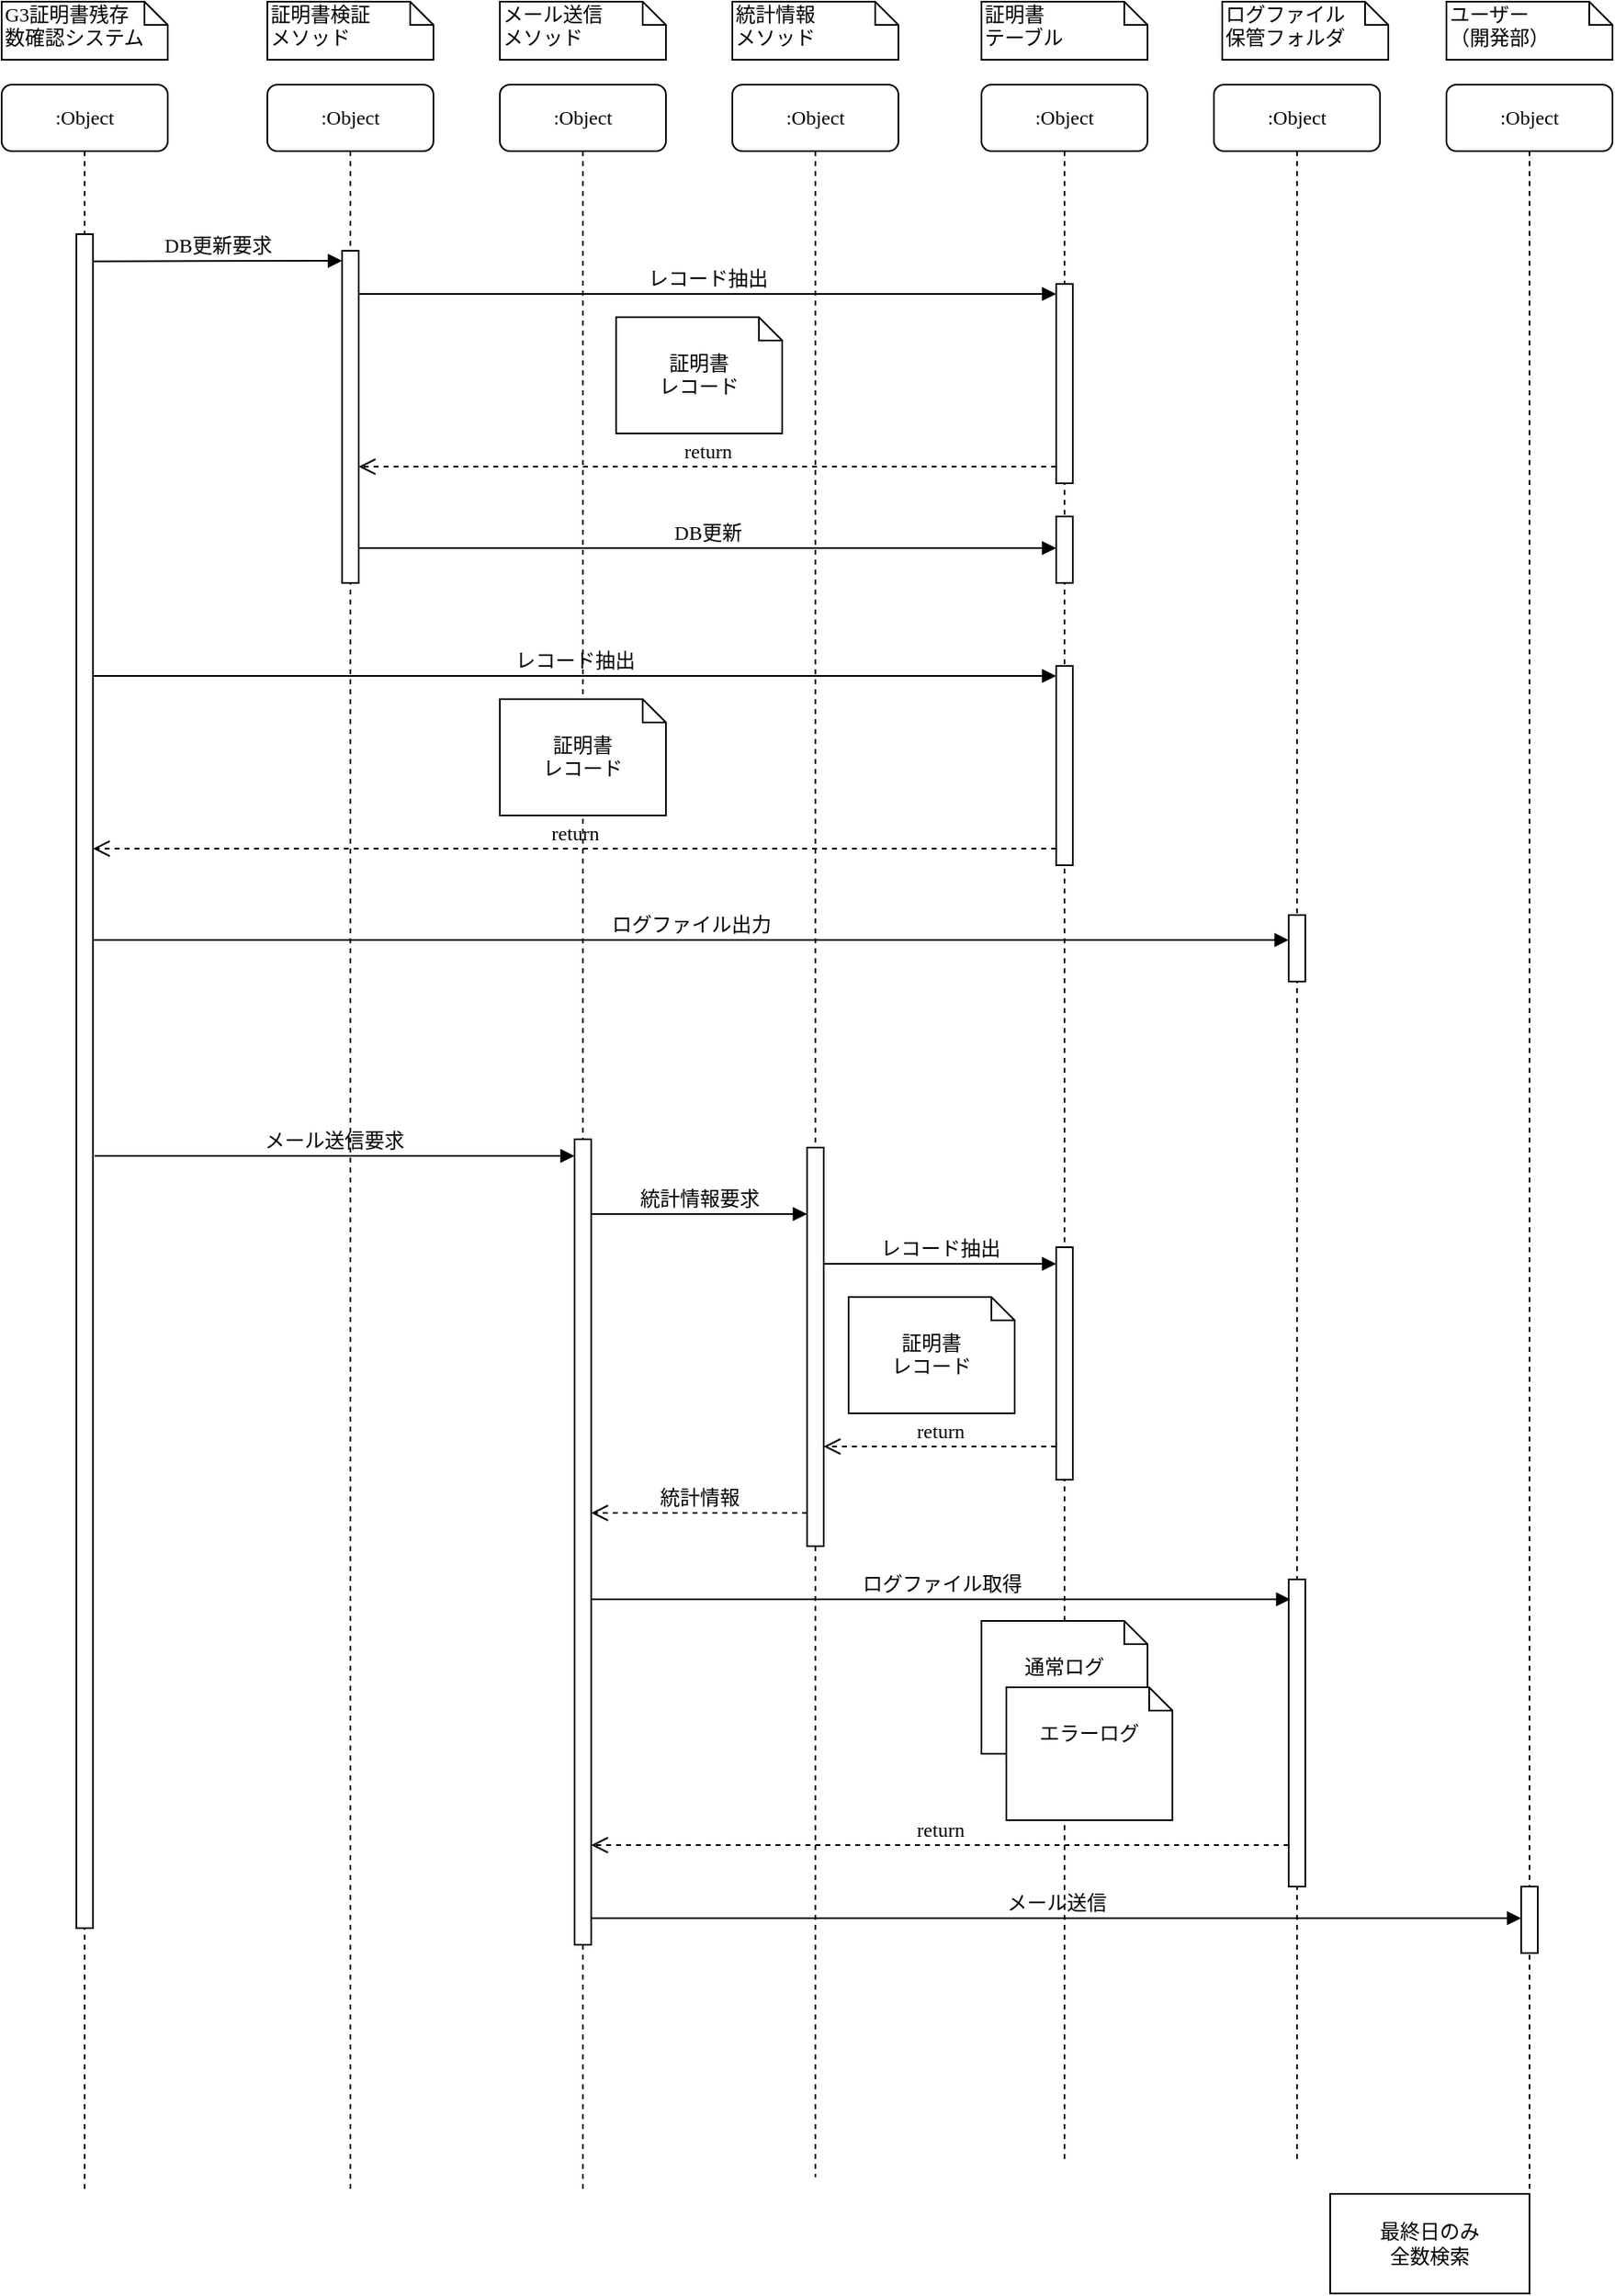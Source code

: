 <mxfile version="14.0.1" type="github" pages="6">
  <diagram name="シーケンス図（定期実行）" id="13e1069c-82ec-6db2-03f1-153e76fe0fe0">
    <mxGraphModel dx="685" dy="538" grid="1" gridSize="10" guides="1" tooltips="1" connect="1" arrows="1" fold="1" page="1" pageScale="1" pageWidth="1100" pageHeight="850" background="#ffffff" math="0" shadow="0">
      <root>
        <mxCell id="0" />
        <mxCell id="1" parent="0" />
        <mxCell id="7baba1c4bc27f4b0-2" value=":Object" style="shape=umlLifeline;perimeter=lifelinePerimeter;whiteSpace=wrap;html=1;container=1;collapsible=0;recursiveResize=0;outlineConnect=0;rounded=1;shadow=0;comic=0;labelBackgroundColor=none;strokeWidth=1;fontFamily=Verdana;fontSize=12;align=center;" parent="1" vertex="1">
          <mxGeometry x="60" y="80" width="100" height="1270" as="geometry" />
        </mxCell>
        <mxCell id="7baba1c4bc27f4b0-10" value="" style="html=1;points=[];perimeter=orthogonalPerimeter;rounded=0;shadow=0;comic=0;labelBackgroundColor=none;strokeWidth=1;fontFamily=Verdana;fontSize=12;align=center;" parent="7baba1c4bc27f4b0-2" vertex="1">
          <mxGeometry x="45" y="90" width="10" height="1020" as="geometry" />
        </mxCell>
        <mxCell id="7baba1c4bc27f4b0-3" value=":Object" style="shape=umlLifeline;perimeter=lifelinePerimeter;whiteSpace=wrap;html=1;container=1;collapsible=0;recursiveResize=0;outlineConnect=0;rounded=1;shadow=0;comic=0;labelBackgroundColor=none;strokeWidth=1;fontFamily=Verdana;fontSize=12;align=center;" parent="1" vertex="1">
          <mxGeometry x="220" y="80" width="100" height="1270" as="geometry" />
        </mxCell>
        <mxCell id="7baba1c4bc27f4b0-13" value="" style="html=1;points=[];perimeter=orthogonalPerimeter;rounded=0;shadow=0;comic=0;labelBackgroundColor=none;strokeWidth=1;fontFamily=Verdana;fontSize=12;align=center;" parent="7baba1c4bc27f4b0-3" vertex="1">
          <mxGeometry x="45" y="100" width="10" height="200" as="geometry" />
        </mxCell>
        <mxCell id="7baba1c4bc27f4b0-4" value=":Object" style="shape=umlLifeline;perimeter=lifelinePerimeter;whiteSpace=wrap;html=1;container=1;collapsible=0;recursiveResize=0;outlineConnect=0;rounded=1;shadow=0;comic=0;labelBackgroundColor=none;strokeWidth=1;fontFamily=Verdana;fontSize=12;align=center;" parent="1" vertex="1">
          <mxGeometry x="650" y="80" width="100" height="1250" as="geometry" />
        </mxCell>
        <mxCell id="6M8pOEJlPFOB4L0owge0-3" value="" style="html=1;points=[];perimeter=orthogonalPerimeter;rounded=0;shadow=0;comic=0;labelBackgroundColor=none;strokeWidth=1;fontFamily=Verdana;fontSize=12;align=center;" vertex="1" parent="7baba1c4bc27f4b0-4">
          <mxGeometry x="45" y="260" width="10" height="40" as="geometry" />
        </mxCell>
        <mxCell id="pEoBLkRFbzQR7aDPuQVB-5" value="" style="html=1;points=[];perimeter=orthogonalPerimeter;rounded=0;shadow=0;comic=0;labelBackgroundColor=none;strokeWidth=1;fontFamily=Verdana;fontSize=12;align=center;" vertex="1" parent="7baba1c4bc27f4b0-4">
          <mxGeometry x="45" y="700" width="10" height="140" as="geometry" />
        </mxCell>
        <mxCell id="7baba1c4bc27f4b0-5" value=":Object" style="shape=umlLifeline;perimeter=lifelinePerimeter;whiteSpace=wrap;html=1;container=1;collapsible=0;recursiveResize=0;outlineConnect=0;rounded=1;shadow=0;comic=0;labelBackgroundColor=none;strokeWidth=1;fontFamily=Verdana;fontSize=12;align=center;" parent="1" vertex="1">
          <mxGeometry x="360" y="80" width="100" height="1270" as="geometry" />
        </mxCell>
        <mxCell id="7baba1c4bc27f4b0-6" value=":Object" style="shape=umlLifeline;perimeter=lifelinePerimeter;whiteSpace=wrap;html=1;container=1;collapsible=0;recursiveResize=0;outlineConnect=0;rounded=1;shadow=0;comic=0;labelBackgroundColor=none;strokeWidth=1;fontFamily=Verdana;fontSize=12;align=center;" parent="1" vertex="1">
          <mxGeometry x="790" y="80" width="100" height="1250" as="geometry" />
        </mxCell>
        <mxCell id="HY1Ta8MhCHpQZ7dJACeX-5" value="" style="html=1;points=[];perimeter=orthogonalPerimeter;rounded=0;shadow=0;comic=0;labelBackgroundColor=none;strokeWidth=1;fontFamily=Verdana;fontSize=12;align=center;" parent="7baba1c4bc27f4b0-6" vertex="1">
          <mxGeometry x="45" y="500" width="10" height="40" as="geometry" />
        </mxCell>
        <mxCell id="HY1Ta8MhCHpQZ7dJACeX-6" value="" style="html=1;points=[];perimeter=orthogonalPerimeter;rounded=0;shadow=0;comic=0;labelBackgroundColor=none;strokeWidth=1;fontFamily=Verdana;fontSize=12;align=center;" parent="7baba1c4bc27f4b0-6" vertex="1">
          <mxGeometry x="45" y="900" width="10" height="185" as="geometry" />
        </mxCell>
        <mxCell id="7baba1c4bc27f4b0-8" value=":Object" style="shape=umlLifeline;perimeter=lifelinePerimeter;whiteSpace=wrap;html=1;container=1;collapsible=0;recursiveResize=0;outlineConnect=0;rounded=1;shadow=0;comic=0;labelBackgroundColor=none;strokeWidth=1;fontFamily=Verdana;fontSize=12;align=center;" parent="1" vertex="1">
          <mxGeometry x="930" y="80" width="100" height="1270" as="geometry" />
        </mxCell>
        <mxCell id="7baba1c4bc27f4b0-9" value="" style="html=1;points=[];perimeter=orthogonalPerimeter;rounded=0;shadow=0;comic=0;labelBackgroundColor=none;strokeWidth=1;fontFamily=Verdana;fontSize=12;align=center;" parent="7baba1c4bc27f4b0-8" vertex="1">
          <mxGeometry x="45" y="1085" width="10" height="40" as="geometry" />
        </mxCell>
        <mxCell id="7baba1c4bc27f4b0-16" value="" style="html=1;points=[];perimeter=orthogonalPerimeter;rounded=0;shadow=0;comic=0;labelBackgroundColor=none;strokeWidth=1;fontFamily=Verdana;fontSize=12;align=center;" parent="1" vertex="1">
          <mxGeometry x="695" y="200" width="10" height="120" as="geometry" />
        </mxCell>
        <mxCell id="7baba1c4bc27f4b0-17" value="レコード抽出" style="html=1;verticalAlign=bottom;endArrow=block;labelBackgroundColor=none;fontFamily=Verdana;fontSize=12;edgeStyle=elbowEdgeStyle;elbow=vertical;" parent="1" edge="1" target="7baba1c4bc27f4b0-16">
          <mxGeometry relative="1" as="geometry">
            <mxPoint x="275" y="206" as="sourcePoint" />
            <Array as="points">
              <mxPoint x="280" y="206" />
            </Array>
            <mxPoint x="405" y="206" as="targetPoint" />
          </mxGeometry>
        </mxCell>
        <mxCell id="7baba1c4bc27f4b0-19" value="" style="html=1;points=[];perimeter=orthogonalPerimeter;rounded=0;shadow=0;comic=0;labelBackgroundColor=none;strokeWidth=1;fontFamily=Verdana;fontSize=12;align=center;" parent="1" vertex="1">
          <mxGeometry x="405" y="715" width="10" height="485" as="geometry" />
        </mxCell>
        <mxCell id="7baba1c4bc27f4b0-21" value="return" style="html=1;verticalAlign=bottom;endArrow=open;dashed=1;endSize=8;labelBackgroundColor=none;fontFamily=Verdana;fontSize=12;edgeStyle=elbowEdgeStyle;elbow=vertical;" parent="1" edge="1" source="7baba1c4bc27f4b0-16">
          <mxGeometry relative="1" as="geometry">
            <mxPoint x="275" y="310" as="targetPoint" />
            <Array as="points">
              <mxPoint x="350" y="310" />
              <mxPoint x="350" y="300" />
              <mxPoint x="380" y="300" />
            </Array>
            <mxPoint x="405" y="310" as="sourcePoint" />
          </mxGeometry>
        </mxCell>
        <mxCell id="7baba1c4bc27f4b0-14" value="DB更新要求" style="html=1;verticalAlign=bottom;endArrow=block;entryX=0;entryY=0;labelBackgroundColor=none;fontFamily=Verdana;fontSize=12;edgeStyle=elbowEdgeStyle;elbow=vertical;" parent="1" edge="1">
          <mxGeometry relative="1" as="geometry">
            <mxPoint x="115" y="186.333" as="sourcePoint" />
            <mxPoint x="265" y="186.0" as="targetPoint" />
          </mxGeometry>
        </mxCell>
        <mxCell id="7baba1c4bc27f4b0-41" value="&lt;div&gt;証明書&lt;br&gt;&lt;/div&gt;&lt;div&gt;テーブル&lt;/div&gt;" style="shape=note;whiteSpace=wrap;html=1;size=14;verticalAlign=top;align=left;spacingTop=-6;rounded=0;shadow=0;comic=0;labelBackgroundColor=none;strokeWidth=1;fontFamily=Verdana;fontSize=12" parent="1" vertex="1">
          <mxGeometry x="650" y="30" width="100" height="35" as="geometry" />
        </mxCell>
        <mxCell id="7baba1c4bc27f4b0-42" value="証明書検証&lt;br&gt;メソッド" style="shape=note;whiteSpace=wrap;html=1;size=14;verticalAlign=top;align=left;spacingTop=-6;rounded=0;shadow=0;comic=0;labelBackgroundColor=none;strokeWidth=1;fontFamily=Verdana;fontSize=12" parent="1" vertex="1">
          <mxGeometry x="220" y="30" width="100" height="35" as="geometry" />
        </mxCell>
        <mxCell id="7baba1c4bc27f4b0-43" value="&lt;div&gt;メール送信&lt;/div&gt;&lt;div&gt;メソッド&lt;br&gt;&lt;/div&gt;" style="shape=note;whiteSpace=wrap;html=1;size=14;verticalAlign=top;align=left;spacingTop=-6;rounded=0;shadow=0;comic=0;labelBackgroundColor=none;strokeWidth=1;fontFamily=Verdana;fontSize=12" parent="1" vertex="1">
          <mxGeometry x="360" y="30" width="100" height="35" as="geometry" />
        </mxCell>
        <mxCell id="7baba1c4bc27f4b0-44" value="&lt;div&gt;G3証明書残存&lt;/div&gt;&lt;div&gt;数確認システム&lt;br&gt;&lt;/div&gt;" style="shape=note;whiteSpace=wrap;html=1;size=14;verticalAlign=top;align=left;spacingTop=-6;rounded=0;shadow=0;comic=0;labelBackgroundColor=none;strokeWidth=1;fontFamily=Verdana;fontSize=12" parent="1" vertex="1">
          <mxGeometry x="60" y="30" width="100" height="35" as="geometry" />
        </mxCell>
        <mxCell id="7baba1c4bc27f4b0-45" value="ログファイル&lt;br&gt;保管フォルダ" style="shape=note;whiteSpace=wrap;html=1;size=14;verticalAlign=top;align=left;spacingTop=-6;rounded=0;shadow=0;comic=0;labelBackgroundColor=none;strokeWidth=1;fontFamily=Verdana;fontSize=12" parent="1" vertex="1">
          <mxGeometry x="795" y="30" width="100" height="35" as="geometry" />
        </mxCell>
        <mxCell id="HY1Ta8MhCHpQZ7dJACeX-1" value="&lt;div&gt;証明書&lt;/div&gt;&lt;div&gt;レコード&lt;/div&gt;" style="shape=note2;boundedLbl=1;whiteSpace=wrap;html=1;size=14;verticalAlign=top;align=center;" parent="1" vertex="1">
          <mxGeometry x="430" y="220" width="100" height="70" as="geometry" />
        </mxCell>
        <mxCell id="HY1Ta8MhCHpQZ7dJACeX-2" value="メール送信要求" style="html=1;verticalAlign=bottom;endArrow=block;labelBackgroundColor=none;fontFamily=Verdana;fontSize=12;edgeStyle=elbowEdgeStyle;elbow=vertical;" parent="1" target="7baba1c4bc27f4b0-19" edge="1">
          <mxGeometry relative="1" as="geometry">
            <mxPoint x="116" y="725.003" as="sourcePoint" />
            <mxPoint x="376" y="725" as="targetPoint" />
          </mxGeometry>
        </mxCell>
        <mxCell id="HY1Ta8MhCHpQZ7dJACeX-4" value="ログファイル出力" style="html=1;verticalAlign=bottom;endArrow=block;labelBackgroundColor=none;fontFamily=Verdana;fontSize=12;edgeStyle=elbowEdgeStyle;elbow=vertical;" parent="1" target="HY1Ta8MhCHpQZ7dJACeX-5" edge="1">
          <mxGeometry relative="1" as="geometry">
            <mxPoint x="115" y="595" as="sourcePoint" />
            <mxPoint x="686.5" y="540.333" as="targetPoint" />
            <Array as="points">
              <mxPoint x="390" y="595" />
            </Array>
          </mxGeometry>
        </mxCell>
        <mxCell id="HY1Ta8MhCHpQZ7dJACeX-7" value="ログファイル取得" style="html=1;verticalAlign=bottom;endArrow=block;labelBackgroundColor=none;fontFamily=Verdana;fontSize=12;edgeStyle=elbowEdgeStyle;elbow=vertical;entryX=0.1;entryY=0.065;entryDx=0;entryDy=0;entryPerimeter=0;" parent="1" edge="1" target="HY1Ta8MhCHpQZ7dJACeX-6">
          <mxGeometry relative="1" as="geometry">
            <mxPoint x="415" y="992" as="sourcePoint" />
            <mxPoint x="685" y="992.333" as="targetPoint" />
          </mxGeometry>
        </mxCell>
        <mxCell id="HY1Ta8MhCHpQZ7dJACeX-8" value="return" style="html=1;verticalAlign=bottom;endArrow=open;dashed=1;endSize=8;labelBackgroundColor=none;fontFamily=Verdana;fontSize=12;edgeStyle=elbowEdgeStyle;elbow=vertical;" parent="1" source="HY1Ta8MhCHpQZ7dJACeX-6" target="7baba1c4bc27f4b0-19" edge="1">
          <mxGeometry relative="1" as="geometry">
            <mxPoint x="410" y="1140" as="targetPoint" />
            <Array as="points">
              <mxPoint x="630" y="1140" />
              <mxPoint x="630" y="1130" />
              <mxPoint x="660" y="1130" />
            </Array>
            <mxPoint x="830" y="1140" as="sourcePoint" />
          </mxGeometry>
        </mxCell>
        <mxCell id="HY1Ta8MhCHpQZ7dJACeX-9" value="&lt;div align=&quot;center&quot;&gt;通常ログ&lt;/div&gt;" style="shape=note2;boundedLbl=1;whiteSpace=wrap;html=1;size=14;verticalAlign=top;align=center;" parent="1" vertex="1">
          <mxGeometry x="650" y="1005" width="100" height="80" as="geometry" />
        </mxCell>
        <mxCell id="7baba1c4bc27f4b0-40" value="&lt;div&gt;ユーザー&lt;/div&gt;&lt;div&gt;（開発部）&lt;br&gt;&lt;/div&gt;" style="shape=note;whiteSpace=wrap;html=1;size=14;verticalAlign=top;align=left;spacingTop=-6;rounded=0;shadow=0;comic=0;labelBackgroundColor=none;strokeWidth=1;fontFamily=Verdana;fontSize=12" parent="1" vertex="1">
          <mxGeometry x="930" y="30" width="100" height="35" as="geometry" />
        </mxCell>
        <mxCell id="7ugP54rllSGBO8FwJjmD-1" value="&lt;div&gt;最終日のみ&lt;/div&gt;&lt;div&gt;全数検索&lt;br&gt;&lt;/div&gt;" style="rounded=0;whiteSpace=wrap;html=1;shadow=0;strokeColor=#000000;" vertex="1" parent="1">
          <mxGeometry x="860" y="1350" width="120" height="60" as="geometry" />
        </mxCell>
        <mxCell id="6M8pOEJlPFOB4L0owge0-2" value="DB更新" style="html=1;verticalAlign=bottom;endArrow=block;labelBackgroundColor=none;fontFamily=Verdana;fontSize=12;edgeStyle=elbowEdgeStyle;elbow=vertical;" edge="1" parent="1" target="6M8pOEJlPFOB4L0owge0-3">
          <mxGeometry relative="1" as="geometry">
            <mxPoint x="275" y="359" as="sourcePoint" />
            <mxPoint x="430" y="358.5" as="targetPoint" />
            <Array as="points">
              <mxPoint x="410" y="359" />
            </Array>
          </mxGeometry>
        </mxCell>
        <mxCell id="6M8pOEJlPFOB4L0owge0-4" value="" style="html=1;points=[];perimeter=orthogonalPerimeter;rounded=0;shadow=0;comic=0;labelBackgroundColor=none;strokeWidth=1;fontFamily=Verdana;fontSize=12;align=center;" vertex="1" parent="1">
          <mxGeometry x="695" y="430" width="10" height="120" as="geometry" />
        </mxCell>
        <mxCell id="6M8pOEJlPFOB4L0owge0-5" value="レコード抽出" style="html=1;verticalAlign=bottom;endArrow=block;labelBackgroundColor=none;fontFamily=Verdana;fontSize=12;edgeStyle=elbowEdgeStyle;elbow=vertical;" edge="1" parent="1" target="6M8pOEJlPFOB4L0owge0-4">
          <mxGeometry relative="1" as="geometry">
            <mxPoint x="115" y="436" as="sourcePoint" />
            <Array as="points">
              <mxPoint x="280" y="436" />
            </Array>
            <mxPoint x="405" y="436" as="targetPoint" />
          </mxGeometry>
        </mxCell>
        <mxCell id="6M8pOEJlPFOB4L0owge0-7" value="&lt;div&gt;証明書&lt;/div&gt;&lt;div&gt;レコード&lt;/div&gt;" style="shape=note2;boundedLbl=1;whiteSpace=wrap;html=1;size=14;verticalAlign=top;align=center;" vertex="1" parent="1">
          <mxGeometry x="360" y="450" width="100" height="70" as="geometry" />
        </mxCell>
        <mxCell id="6M8pOEJlPFOB4L0owge0-11" value="return" style="html=1;verticalAlign=bottom;endArrow=open;dashed=1;endSize=8;labelBackgroundColor=none;fontFamily=Verdana;fontSize=12;edgeStyle=elbowEdgeStyle;elbow=vertical;" edge="1" parent="1" source="6M8pOEJlPFOB4L0owge0-4">
          <mxGeometry relative="1" as="geometry">
            <mxPoint x="115" y="540" as="targetPoint" />
            <Array as="points">
              <mxPoint x="350" y="540" />
              <mxPoint x="350" y="530" />
              <mxPoint x="380" y="530" />
            </Array>
            <mxPoint x="405" y="540" as="sourcePoint" />
          </mxGeometry>
        </mxCell>
        <mxCell id="6M8pOEJlPFOB4L0owge0-12" value="エラーログ" style="shape=note2;boundedLbl=1;whiteSpace=wrap;html=1;size=14;verticalAlign=top;align=center;" vertex="1" parent="1">
          <mxGeometry x="665" y="1045" width="100" height="80" as="geometry" />
        </mxCell>
        <mxCell id="sHYgj95xDzqxYKDH3hfH-1" value=":Object" style="shape=umlLifeline;perimeter=lifelinePerimeter;whiteSpace=wrap;html=1;container=1;collapsible=0;recursiveResize=0;outlineConnect=0;rounded=1;shadow=0;comic=0;labelBackgroundColor=none;strokeWidth=1;fontFamily=Verdana;fontSize=12;align=center;" vertex="1" parent="1">
          <mxGeometry x="500" y="80" width="100" height="1260" as="geometry" />
        </mxCell>
        <mxCell id="sHYgj95xDzqxYKDH3hfH-3" value="" style="html=1;points=[];perimeter=orthogonalPerimeter;rounded=0;shadow=0;comic=0;labelBackgroundColor=none;strokeWidth=1;fontFamily=Verdana;fontSize=12;align=center;" vertex="1" parent="sHYgj95xDzqxYKDH3hfH-1">
          <mxGeometry x="45" y="640" width="10" height="240" as="geometry" />
        </mxCell>
        <mxCell id="sHYgj95xDzqxYKDH3hfH-4" value="&lt;div&gt;統計情報&lt;/div&gt;&lt;div&gt;メソッド&lt;br&gt;&lt;/div&gt;" style="shape=note;whiteSpace=wrap;html=1;size=14;verticalAlign=top;align=left;spacingTop=-6;rounded=0;shadow=0;comic=0;labelBackgroundColor=none;strokeWidth=1;fontFamily=Verdana;fontSize=12" vertex="1" parent="1">
          <mxGeometry x="500" y="30" width="100" height="35" as="geometry" />
        </mxCell>
        <mxCell id="pEoBLkRFbzQR7aDPuQVB-3" value="統計情報要求" style="html=1;verticalAlign=bottom;endArrow=block;labelBackgroundColor=none;fontFamily=Verdana;fontSize=12;edgeStyle=elbowEdgeStyle;elbow=vertical;" edge="1" parent="1" source="7baba1c4bc27f4b0-19" target="sHYgj95xDzqxYKDH3hfH-3">
          <mxGeometry relative="1" as="geometry">
            <mxPoint x="420" y="750.333" as="sourcePoint" />
            <mxPoint x="570" y="750.0" as="targetPoint" />
            <Array as="points">
              <mxPoint x="510" y="760" />
            </Array>
          </mxGeometry>
        </mxCell>
        <mxCell id="pEoBLkRFbzQR7aDPuQVB-4" value="レコード抽出" style="html=1;verticalAlign=bottom;endArrow=block;labelBackgroundColor=none;fontFamily=Verdana;fontSize=12;edgeStyle=elbowEdgeStyle;elbow=vertical;" edge="1" parent="1" source="sHYgj95xDzqxYKDH3hfH-3" target="pEoBLkRFbzQR7aDPuQVB-5">
          <mxGeometry relative="1" as="geometry">
            <mxPoint x="575" y="790" as="sourcePoint" />
            <mxPoint x="700" y="790" as="targetPoint" />
            <Array as="points">
              <mxPoint x="670" y="790" />
            </Array>
          </mxGeometry>
        </mxCell>
        <mxCell id="pEoBLkRFbzQR7aDPuQVB-6" value="&lt;div&gt;証明書&lt;/div&gt;&lt;div&gt;レコード&lt;/div&gt;" style="shape=note2;boundedLbl=1;whiteSpace=wrap;html=1;size=14;verticalAlign=top;align=center;" vertex="1" parent="1">
          <mxGeometry x="570" y="810" width="100" height="70" as="geometry" />
        </mxCell>
        <mxCell id="pEoBLkRFbzQR7aDPuQVB-7" value="return" style="html=1;verticalAlign=bottom;endArrow=open;dashed=1;endSize=8;labelBackgroundColor=none;fontFamily=Verdana;fontSize=12;edgeStyle=elbowEdgeStyle;elbow=vertical;" edge="1" parent="1" source="pEoBLkRFbzQR7aDPuQVB-5">
          <mxGeometry relative="1" as="geometry">
            <mxPoint x="555" y="900" as="targetPoint" />
            <Array as="points">
              <mxPoint x="600" y="900" />
              <mxPoint x="600" y="890" />
              <mxPoint x="630" y="890" />
            </Array>
            <mxPoint x="699.5" y="900" as="sourcePoint" />
          </mxGeometry>
        </mxCell>
        <mxCell id="pEoBLkRFbzQR7aDPuQVB-8" value="統計情報" style="html=1;verticalAlign=bottom;endArrow=open;dashed=1;endSize=8;labelBackgroundColor=none;fontFamily=Verdana;fontSize=12;edgeStyle=elbowEdgeStyle;elbow=vertical;" edge="1" parent="1" source="sHYgj95xDzqxYKDH3hfH-3" target="7baba1c4bc27f4b0-19">
          <mxGeometry relative="1" as="geometry">
            <mxPoint x="415" y="940" as="targetPoint" />
            <Array as="points">
              <mxPoint x="460" y="940" />
              <mxPoint x="460" y="930" />
              <mxPoint x="490" y="930" />
            </Array>
            <mxPoint x="555" y="940" as="sourcePoint" />
          </mxGeometry>
        </mxCell>
        <mxCell id="pEoBLkRFbzQR7aDPuQVB-10" value="メール送信" style="html=1;verticalAlign=bottom;endArrow=block;labelBackgroundColor=none;fontFamily=Verdana;fontSize=12;edgeStyle=elbowEdgeStyle;elbow=vertical;exitX=1;exitY=0.967;exitDx=0;exitDy=0;exitPerimeter=0;" edge="1" parent="1" source="7baba1c4bc27f4b0-19" target="7baba1c4bc27f4b0-9">
          <mxGeometry relative="1" as="geometry">
            <mxPoint x="469" y="1190" as="sourcePoint" />
            <mxPoint x="890" y="1190.025" as="targetPoint" />
          </mxGeometry>
        </mxCell>
      </root>
    </mxGraphModel>
  </diagram>
  <diagram id="m0Q9sx268DfUwjhK4s5F" name="シーケンス図（WEB UI）">
    <mxGraphModel dx="685" dy="538" grid="1" gridSize="10" guides="1" tooltips="1" connect="1" arrows="1" fold="1" page="1" pageScale="1" pageWidth="827" pageHeight="1169" math="0" shadow="0">
      <root>
        <mxCell id="Yc9LPZd54kfcNAisiiT4-0" />
        <mxCell id="Yc9LPZd54kfcNAisiiT4-1" parent="Yc9LPZd54kfcNAisiiT4-0" />
        <mxCell id="Yc9LPZd54kfcNAisiiT4-2" value=":Object" style="shape=umlLifeline;perimeter=lifelinePerimeter;whiteSpace=wrap;html=1;container=1;collapsible=0;recursiveResize=0;outlineConnect=0;rounded=1;shadow=0;comic=0;labelBackgroundColor=none;strokeWidth=1;fontFamily=Verdana;fontSize=12;align=center;" parent="Yc9LPZd54kfcNAisiiT4-1" vertex="1">
          <mxGeometry x="180" y="90" width="100" height="720" as="geometry" />
        </mxCell>
        <mxCell id="Yc9LPZd54kfcNAisiiT4-3" value="" style="html=1;points=[];perimeter=orthogonalPerimeter;rounded=0;shadow=0;comic=0;labelBackgroundColor=none;strokeWidth=1;fontFamily=Verdana;fontSize=12;align=center;" parent="Yc9LPZd54kfcNAisiiT4-2" vertex="1">
          <mxGeometry x="45" y="90" width="10" height="470" as="geometry" />
        </mxCell>
        <mxCell id="Yc9LPZd54kfcNAisiiT4-4" value="" style="html=1;points=[];perimeter=orthogonalPerimeter;rounded=0;shadow=0;comic=0;labelBackgroundColor=none;strokeWidth=1;fontFamily=Verdana;fontSize=12;align=center;" parent="Yc9LPZd54kfcNAisiiT4-2" vertex="1">
          <mxGeometry x="45" y="590" width="10" height="50" as="geometry" />
        </mxCell>
        <mxCell id="Yc9LPZd54kfcNAisiiT4-5" value="画面表示" style="html=1;verticalAlign=bottom;endArrow=block;" parent="Yc9LPZd54kfcNAisiiT4-2" source="Yc9LPZd54kfcNAisiiT4-4" target="Yc9LPZd54kfcNAisiiT4-4" edge="1">
          <mxGeometry x="0.333" y="-35" width="80" relative="1" as="geometry">
            <mxPoint x="50" y="552.5" as="sourcePoint" />
            <mxPoint x="130" y="552.5" as="targetPoint" />
            <mxPoint x="35" y="35" as="offset" />
          </mxGeometry>
        </mxCell>
        <mxCell id="Yc9LPZd54kfcNAisiiT4-6" value=":Object" style="shape=umlLifeline;perimeter=lifelinePerimeter;whiteSpace=wrap;html=1;container=1;collapsible=0;recursiveResize=0;outlineConnect=0;rounded=1;shadow=0;comic=0;labelBackgroundColor=none;strokeWidth=1;fontFamily=Verdana;fontSize=12;align=center;" parent="Yc9LPZd54kfcNAisiiT4-1" vertex="1">
          <mxGeometry x="340" y="90" width="100" height="710" as="geometry" />
        </mxCell>
        <mxCell id="Yc9LPZd54kfcNAisiiT4-7" value="" style="html=1;points=[];perimeter=orthogonalPerimeter;rounded=0;shadow=0;comic=0;labelBackgroundColor=none;strokeWidth=1;fontFamily=Verdana;fontSize=12;align=center;" parent="Yc9LPZd54kfcNAisiiT4-6" vertex="1">
          <mxGeometry x="45" y="120" width="10" height="180" as="geometry" />
        </mxCell>
        <mxCell id="Yc9LPZd54kfcNAisiiT4-8" value=":Object" style="shape=umlLifeline;perimeter=lifelinePerimeter;whiteSpace=wrap;html=1;container=1;collapsible=0;recursiveResize=0;outlineConnect=0;rounded=1;shadow=0;comic=0;labelBackgroundColor=none;strokeWidth=1;fontFamily=Verdana;fontSize=12;align=center;" parent="Yc9LPZd54kfcNAisiiT4-1" vertex="1">
          <mxGeometry x="40" y="90" width="100" height="710" as="geometry" />
        </mxCell>
        <mxCell id="Yc9LPZd54kfcNAisiiT4-9" value="" style="html=1;points=[];perimeter=orthogonalPerimeter;rounded=0;shadow=0;comic=0;labelBackgroundColor=none;strokeWidth=1;fontFamily=Verdana;fontSize=12;align=center;" parent="Yc9LPZd54kfcNAisiiT4-8" vertex="1">
          <mxGeometry x="45" y="90" width="10" height="560" as="geometry" />
        </mxCell>
        <mxCell id="Yc9LPZd54kfcNAisiiT4-11" value="ユーザー" style="shape=note;whiteSpace=wrap;html=1;size=14;verticalAlign=top;align=left;spacingTop=-6;rounded=0;shadow=0;comic=0;labelBackgroundColor=none;strokeWidth=1;fontFamily=Verdana;fontSize=12" parent="Yc9LPZd54kfcNAisiiT4-1" vertex="1">
          <mxGeometry x="40" y="40" width="100" height="35" as="geometry" />
        </mxCell>
        <mxCell id="Yc9LPZd54kfcNAisiiT4-12" value="ログファイル&lt;br&gt;検索画面" style="shape=note;whiteSpace=wrap;html=1;size=14;verticalAlign=top;align=left;spacingTop=-6;rounded=0;shadow=0;comic=0;labelBackgroundColor=none;strokeWidth=1;fontFamily=Verdana;fontSize=12" parent="Yc9LPZd54kfcNAisiiT4-1" vertex="1">
          <mxGeometry x="180" y="40" width="100" height="35" as="geometry" />
        </mxCell>
        <mxCell id="Yc9LPZd54kfcNAisiiT4-13" value="&lt;div&gt;統計情報&lt;/div&gt;&lt;div&gt;メソッド&lt;br&gt;&lt;/div&gt;" style="shape=note;whiteSpace=wrap;html=1;size=14;verticalAlign=top;align=left;spacingTop=-6;rounded=0;shadow=0;comic=0;labelBackgroundColor=none;strokeWidth=1;fontFamily=Verdana;fontSize=12" parent="Yc9LPZd54kfcNAisiiT4-1" vertex="1">
          <mxGeometry x="340" y="40" width="100" height="35" as="geometry" />
        </mxCell>
        <mxCell id="Yc9LPZd54kfcNAisiiT4-14" value="対象ログファイル要求" style="html=1;verticalAlign=bottom;endArrow=block;labelBackgroundColor=none;fontFamily=Verdana;fontSize=12;edgeStyle=elbowEdgeStyle;elbow=vertical;entryX=0.1;entryY=0.043;entryDx=0;entryDy=0;entryPerimeter=0;" parent="Yc9LPZd54kfcNAisiiT4-1" target="W7dWz1kp4wgY2yXRsOQH-1" edge="1">
          <mxGeometry relative="1" as="geometry">
            <mxPoint x="235" y="472.5" as="sourcePoint" />
            <mxPoint x="659" y="482.833" as="targetPoint" />
            <Array as="points">
              <mxPoint x="320" y="472.5" />
            </Array>
          </mxGeometry>
        </mxCell>
        <mxCell id="Yc9LPZd54kfcNAisiiT4-15" value="return" style="html=1;verticalAlign=bottom;endArrow=open;dashed=1;endSize=8;labelBackgroundColor=none;fontFamily=Verdana;fontSize=12;edgeStyle=elbowEdgeStyle;elbow=vertical;" parent="Yc9LPZd54kfcNAisiiT4-1" source="W7dWz1kp4wgY2yXRsOQH-1" target="Yc9LPZd54kfcNAisiiT4-3" edge="1">
          <mxGeometry relative="1" as="geometry">
            <mxPoint x="235" y="592.5" as="targetPoint" />
            <Array as="points">
              <mxPoint x="580" y="630" />
              <mxPoint x="320" y="592.5" />
              <mxPoint x="320" y="582.5" />
              <mxPoint x="350" y="582.5" />
            </Array>
            <mxPoint x="370" y="592.5" as="sourcePoint" />
          </mxGeometry>
        </mxCell>
        <mxCell id="S--X-GX8cK5yYy1NVmtk-2" value="ログイン" style="html=1;verticalAlign=bottom;endArrow=block;labelBackgroundColor=none;fontFamily=Verdana;fontSize=12;edgeStyle=elbowEdgeStyle;elbow=vertical;entryX=0;entryY=0.45;entryDx=0;entryDy=0;entryPerimeter=0;" edge="1" parent="Yc9LPZd54kfcNAisiiT4-1" source="Yc9LPZd54kfcNAisiiT4-9">
          <mxGeometry relative="1" as="geometry">
            <mxPoint x="100" y="200" as="sourcePoint" />
            <mxPoint x="225" y="189" as="targetPoint" />
            <Array as="points">
              <mxPoint x="160" y="189" />
              <mxPoint x="185" y="200" />
            </Array>
          </mxGeometry>
        </mxCell>
        <mxCell id="W7dWz1kp4wgY2yXRsOQH-0" value=":Object" style="shape=umlLifeline;perimeter=lifelinePerimeter;whiteSpace=wrap;html=1;container=1;collapsible=0;recursiveResize=0;outlineConnect=0;rounded=1;shadow=0;comic=0;labelBackgroundColor=none;strokeWidth=1;fontFamily=Verdana;fontSize=12;align=center;" vertex="1" parent="Yc9LPZd54kfcNAisiiT4-1">
          <mxGeometry x="630" y="90" width="100" height="720" as="geometry" />
        </mxCell>
        <mxCell id="W7dWz1kp4wgY2yXRsOQH-1" value="" style="html=1;points=[];perimeter=orthogonalPerimeter;rounded=0;shadow=0;comic=0;labelBackgroundColor=none;strokeWidth=1;fontFamily=Verdana;fontSize=12;align=center;" vertex="1" parent="W7dWz1kp4wgY2yXRsOQH-0">
          <mxGeometry x="45" y="370" width="10" height="200" as="geometry" />
        </mxCell>
        <mxCell id="W7dWz1kp4wgY2yXRsOQH-2" value="ログファイル&lt;br&gt;保管フォルダ" style="shape=note;whiteSpace=wrap;html=1;size=14;verticalAlign=top;align=left;spacingTop=-6;rounded=0;shadow=0;comic=0;labelBackgroundColor=none;strokeWidth=1;fontFamily=Verdana;fontSize=12" vertex="1" parent="Yc9LPZd54kfcNAisiiT4-1">
          <mxGeometry x="630" y="40" width="100" height="35" as="geometry" />
        </mxCell>
        <mxCell id="z_bzJsjJLBfM_LkROJ9G-1" value="レコード抽出" style="html=1;verticalAlign=bottom;endArrow=block;labelBackgroundColor=none;fontFamily=Verdana;fontSize=12;edgeStyle=elbowEdgeStyle;elbow=vertical;" edge="1" target="Bt0YmDETrJXjTsh0fSBl-1" parent="Yc9LPZd54kfcNAisiiT4-1">
          <mxGeometry relative="1" as="geometry">
            <mxPoint x="395" y="240" as="sourcePoint" />
            <mxPoint x="550" y="240" as="targetPoint" />
            <Array as="points">
              <mxPoint x="405" y="240" />
            </Array>
          </mxGeometry>
        </mxCell>
        <mxCell id="z_bzJsjJLBfM_LkROJ9G-2" value="&lt;div&gt;証明書&lt;/div&gt;&lt;div&gt;レコード&lt;/div&gt;" style="shape=note2;boundedLbl=1;whiteSpace=wrap;html=1;size=14;verticalAlign=top;align=center;" vertex="1" parent="Yc9LPZd54kfcNAisiiT4-1">
          <mxGeometry x="413.5" y="250" width="100" height="70" as="geometry" />
        </mxCell>
        <mxCell id="z_bzJsjJLBfM_LkROJ9G-3" value="return" style="html=1;verticalAlign=bottom;endArrow=open;dashed=1;endSize=8;labelBackgroundColor=none;fontFamily=Verdana;fontSize=12;edgeStyle=elbowEdgeStyle;elbow=vertical;" edge="1" source="Bt0YmDETrJXjTsh0fSBl-1" parent="Yc9LPZd54kfcNAisiiT4-1">
          <mxGeometry relative="1" as="geometry">
            <mxPoint x="395" y="360" as="targetPoint" />
            <Array as="points">
              <mxPoint x="520" y="360" />
              <mxPoint x="500" y="340" />
              <mxPoint x="430" y="330" />
              <mxPoint x="805" y="400" />
              <mxPoint x="835" y="400" />
            </Array>
            <mxPoint x="544" y="350" as="sourcePoint" />
          </mxGeometry>
        </mxCell>
        <mxCell id="z_bzJsjJLBfM_LkROJ9G-4" value="統計情報" style="html=1;verticalAlign=bottom;endArrow=open;dashed=1;endSize=8;labelBackgroundColor=none;fontFamily=Verdana;fontSize=12;edgeStyle=elbowEdgeStyle;elbow=vertical;" edge="1" parent="Yc9LPZd54kfcNAisiiT4-1" source="Yc9LPZd54kfcNAisiiT4-7" target="Yc9LPZd54kfcNAisiiT4-3">
          <mxGeometry relative="1" as="geometry">
            <mxPoint x="230" y="379.5" as="targetPoint" />
            <Array as="points">
              <mxPoint x="275" y="379.5" />
              <mxPoint x="275" y="369.5" />
              <mxPoint x="305" y="369.5" />
            </Array>
            <mxPoint x="360" y="379.5" as="sourcePoint" />
          </mxGeometry>
        </mxCell>
        <mxCell id="Bt0YmDETrJXjTsh0fSBl-0" value=":Object" style="shape=umlLifeline;perimeter=lifelinePerimeter;whiteSpace=wrap;html=1;container=1;collapsible=0;recursiveResize=0;outlineConnect=0;rounded=1;shadow=0;comic=0;labelBackgroundColor=none;strokeWidth=1;fontFamily=Verdana;fontSize=12;align=center;" vertex="1" parent="Yc9LPZd54kfcNAisiiT4-1">
          <mxGeometry x="490" y="90" width="100" height="720" as="geometry" />
        </mxCell>
        <mxCell id="Bt0YmDETrJXjTsh0fSBl-1" value="" style="html=1;points=[];perimeter=orthogonalPerimeter;rounded=0;shadow=0;comic=0;labelBackgroundColor=none;strokeWidth=1;fontFamily=Verdana;fontSize=12;align=center;" vertex="1" parent="Bt0YmDETrJXjTsh0fSBl-0">
          <mxGeometry x="45" y="130" width="10" height="160" as="geometry" />
        </mxCell>
        <mxCell id="Bt0YmDETrJXjTsh0fSBl-2" value="&lt;div&gt;証明書&lt;/div&gt;&lt;div&gt;テーブル&lt;br&gt;&lt;/div&gt;" style="shape=note;whiteSpace=wrap;html=1;size=14;verticalAlign=top;align=left;spacingTop=-6;rounded=0;shadow=0;comic=0;labelBackgroundColor=none;strokeWidth=1;fontFamily=Verdana;fontSize=12" vertex="1" parent="Yc9LPZd54kfcNAisiiT4-1">
          <mxGeometry x="490" y="40" width="100" height="35" as="geometry" />
        </mxCell>
        <mxCell id="38rAJbJoUfhWac-wg8JI-0" value="統計情報要求" style="html=1;verticalAlign=bottom;endArrow=block;labelBackgroundColor=none;fontFamily=Verdana;fontSize=12;edgeStyle=elbowEdgeStyle;elbow=vertical;" edge="1" parent="Yc9LPZd54kfcNAisiiT4-1" source="Yc9LPZd54kfcNAisiiT4-3" target="Yc9LPZd54kfcNAisiiT4-7">
          <mxGeometry relative="1" as="geometry">
            <mxPoint x="240" y="220" as="sourcePoint" />
            <mxPoint x="380" y="220" as="targetPoint" />
            <Array as="points">
              <mxPoint x="250" y="220" />
            </Array>
          </mxGeometry>
        </mxCell>
        <mxCell id="Ar8YuRDXEX-JumDqK-X8-0" value="&lt;div align=&quot;center&quot;&gt;通常ログ&lt;/div&gt;" style="shape=note2;boundedLbl=1;whiteSpace=wrap;html=1;size=14;verticalAlign=top;align=center;" vertex="1" parent="Yc9LPZd54kfcNAisiiT4-1">
          <mxGeometry x="406" y="490" width="100" height="80" as="geometry" />
        </mxCell>
        <mxCell id="Ar8YuRDXEX-JumDqK-X8-1" value="エラーログ" style="shape=note2;boundedLbl=1;whiteSpace=wrap;html=1;size=14;verticalAlign=top;align=center;" vertex="1" parent="Yc9LPZd54kfcNAisiiT4-1">
          <mxGeometry x="421" y="530" width="100" height="80" as="geometry" />
        </mxCell>
      </root>
    </mxGraphModel>
  </diagram>
  <diagram id="nB8A7hhR7iNcvrRYf5c8" name="ER図">
    <mxGraphModel dx="445" dy="538" grid="1" gridSize="10" guides="1" tooltips="1" connect="1" arrows="1" fold="1" page="1" pageScale="1" pageWidth="827" pageHeight="1169" math="0" shadow="0">
      <root>
        <mxCell id="xNdc0RXTt3TWQ51rv9bm-0" />
        <mxCell id="xNdc0RXTt3TWQ51rv9bm-1" parent="xNdc0RXTt3TWQ51rv9bm-0" />
        <mxCell id="xNdc0RXTt3TWQ51rv9bm-2" value="証明書テーブル" style="shape=table;startSize=30;container=1;collapsible=1;childLayout=tableLayout;fixedRows=1;rowLines=0;fontStyle=1;align=center;resizeLast=1;" parent="xNdc0RXTt3TWQ51rv9bm-1" vertex="1">
          <mxGeometry x="130" y="130" width="410" height="340" as="geometry" />
        </mxCell>
        <mxCell id="xNdc0RXTt3TWQ51rv9bm-3" value="" style="shape=partialRectangle;collapsible=0;dropTarget=0;pointerEvents=0;fillColor=none;points=[[0,0.5],[1,0.5]];portConstraint=eastwest;top=0;left=0;right=0;bottom=1;" parent="xNdc0RXTt3TWQ51rv9bm-2" vertex="1">
          <mxGeometry y="30" width="410" height="30" as="geometry" />
        </mxCell>
        <mxCell id="xNdc0RXTt3TWQ51rv9bm-4" value="PK" style="shape=partialRectangle;overflow=hidden;connectable=0;fillColor=none;top=0;left=0;bottom=0;right=0;fontStyle=1;" parent="xNdc0RXTt3TWQ51rv9bm-3" vertex="1">
          <mxGeometry width="30" height="30" as="geometry" />
        </mxCell>
        <mxCell id="xNdc0RXTt3TWQ51rv9bm-5" value="証明書シリアル番号" style="shape=partialRectangle;overflow=hidden;connectable=0;fillColor=none;top=0;left=0;bottom=0;right=0;align=left;spacingLeft=6;fontStyle=5;" parent="xNdc0RXTt3TWQ51rv9bm-3" vertex="1">
          <mxGeometry x="30" width="380" height="30" as="geometry" />
        </mxCell>
        <mxCell id="xNdc0RXTt3TWQ51rv9bm-6" value="" style="shape=partialRectangle;collapsible=0;dropTarget=0;pointerEvents=0;fillColor=none;points=[[0,0.5],[1,0.5]];portConstraint=eastwest;top=0;left=0;right=0;bottom=0;" parent="xNdc0RXTt3TWQ51rv9bm-2" vertex="1">
          <mxGeometry y="60" width="410" height="30" as="geometry" />
        </mxCell>
        <mxCell id="xNdc0RXTt3TWQ51rv9bm-7" value="FK" style="shape=partialRectangle;overflow=hidden;connectable=0;fillColor=none;top=0;left=0;bottom=0;right=0;" parent="xNdc0RXTt3TWQ51rv9bm-6" vertex="1">
          <mxGeometry width="30" height="30" as="geometry" />
        </mxCell>
        <mxCell id="xNdc0RXTt3TWQ51rv9bm-8" value="統合指定事業者番号" style="shape=partialRectangle;overflow=hidden;connectable=0;fillColor=none;top=0;left=0;bottom=0;right=0;align=left;spacingLeft=6;" parent="xNdc0RXTt3TWQ51rv9bm-6" vertex="1">
          <mxGeometry x="30" width="380" height="30" as="geometry" />
        </mxCell>
        <mxCell id="xNdc0RXTt3TWQ51rv9bm-9" value="" style="shape=partialRectangle;collapsible=0;dropTarget=0;pointerEvents=0;fillColor=none;points=[[0,0.5],[1,0.5]];portConstraint=eastwest;top=0;left=0;right=0;bottom=0;" parent="xNdc0RXTt3TWQ51rv9bm-2" vertex="1">
          <mxGeometry y="90" width="410" height="30" as="geometry" />
        </mxCell>
        <mxCell id="xNdc0RXTt3TWQ51rv9bm-10" value="" style="shape=partialRectangle;overflow=hidden;connectable=0;fillColor=none;top=0;left=0;bottom=0;right=0;" parent="xNdc0RXTt3TWQ51rv9bm-9" vertex="1">
          <mxGeometry width="30" height="30" as="geometry" />
        </mxCell>
        <mxCell id="xNdc0RXTt3TWQ51rv9bm-11" value="CN" style="shape=partialRectangle;overflow=hidden;connectable=0;fillColor=none;top=0;left=0;bottom=0;right=0;align=left;spacingLeft=6;" parent="xNdc0RXTt3TWQ51rv9bm-9" vertex="1">
          <mxGeometry x="30" width="380" height="30" as="geometry" />
        </mxCell>
        <mxCell id="S10ciwwF3dUFgWYTBpzD-15" style="shape=partialRectangle;collapsible=0;dropTarget=0;pointerEvents=0;fillColor=none;points=[[0,0.5],[1,0.5]];portConstraint=eastwest;top=0;left=0;right=0;bottom=0;" vertex="1" parent="xNdc0RXTt3TWQ51rv9bm-2">
          <mxGeometry y="120" width="410" height="30" as="geometry" />
        </mxCell>
        <mxCell id="S10ciwwF3dUFgWYTBpzD-16" style="shape=partialRectangle;overflow=hidden;connectable=0;fillColor=none;top=0;left=0;bottom=0;right=0;" vertex="1" parent="S10ciwwF3dUFgWYTBpzD-15">
          <mxGeometry width="30" height="30" as="geometry" />
        </mxCell>
        <mxCell id="S10ciwwF3dUFgWYTBpzD-17" value="組織名" style="shape=partialRectangle;overflow=hidden;connectable=0;fillColor=none;top=0;left=0;bottom=0;right=0;align=left;spacingLeft=6;" vertex="1" parent="S10ciwwF3dUFgWYTBpzD-15">
          <mxGeometry x="30" width="380" height="30" as="geometry" />
        </mxCell>
        <mxCell id="S10ciwwF3dUFgWYTBpzD-9" style="shape=partialRectangle;collapsible=0;dropTarget=0;pointerEvents=0;fillColor=none;points=[[0,0.5],[1,0.5]];portConstraint=eastwest;top=0;left=0;right=0;bottom=0;" vertex="1" parent="xNdc0RXTt3TWQ51rv9bm-2">
          <mxGeometry y="150" width="410" height="30" as="geometry" />
        </mxCell>
        <mxCell id="S10ciwwF3dUFgWYTBpzD-10" style="shape=partialRectangle;overflow=hidden;connectable=0;fillColor=none;top=0;left=0;bottom=0;right=0;" vertex="1" parent="S10ciwwF3dUFgWYTBpzD-9">
          <mxGeometry width="30" height="30" as="geometry" />
        </mxCell>
        <mxCell id="S10ciwwF3dUFgWYTBpzD-11" value="有効期間開始日時" style="shape=partialRectangle;overflow=hidden;connectable=0;fillColor=none;top=0;left=0;bottom=0;right=0;align=left;spacingLeft=6;" vertex="1" parent="S10ciwwF3dUFgWYTBpzD-9">
          <mxGeometry x="30" width="380" height="30" as="geometry" />
        </mxCell>
        <mxCell id="S10ciwwF3dUFgWYTBpzD-6" style="shape=partialRectangle;collapsible=0;dropTarget=0;pointerEvents=0;fillColor=none;points=[[0,0.5],[1,0.5]];portConstraint=eastwest;top=0;left=0;right=0;bottom=0;" vertex="1" parent="xNdc0RXTt3TWQ51rv9bm-2">
          <mxGeometry y="180" width="410" height="30" as="geometry" />
        </mxCell>
        <mxCell id="S10ciwwF3dUFgWYTBpzD-7" style="shape=partialRectangle;overflow=hidden;connectable=0;fillColor=none;top=0;left=0;bottom=0;right=0;" vertex="1" parent="S10ciwwF3dUFgWYTBpzD-6">
          <mxGeometry width="30" height="30" as="geometry" />
        </mxCell>
        <mxCell id="S10ciwwF3dUFgWYTBpzD-8" value="有効期間終了日時" style="shape=partialRectangle;overflow=hidden;connectable=0;fillColor=none;top=0;left=0;bottom=0;right=0;align=left;spacingLeft=6;" vertex="1" parent="S10ciwwF3dUFgWYTBpzD-6">
          <mxGeometry x="30" width="380" height="30" as="geometry" />
        </mxCell>
        <mxCell id="S10ciwwF3dUFgWYTBpzD-12" style="shape=partialRectangle;collapsible=0;dropTarget=0;pointerEvents=0;fillColor=none;points=[[0,0.5],[1,0.5]];portConstraint=eastwest;top=0;left=0;right=0;bottom=0;" vertex="1" parent="xNdc0RXTt3TWQ51rv9bm-2">
          <mxGeometry y="210" width="410" height="30" as="geometry" />
        </mxCell>
        <mxCell id="S10ciwwF3dUFgWYTBpzD-13" style="shape=partialRectangle;overflow=hidden;connectable=0;fillColor=none;top=0;left=0;bottom=0;right=0;" vertex="1" parent="S10ciwwF3dUFgWYTBpzD-12">
          <mxGeometry width="30" height="30" as="geometry" />
        </mxCell>
        <mxCell id="S10ciwwF3dUFgWYTBpzD-14" value="証明書ステータス　・・・G3, G4, G2以前, 他社" style="shape=partialRectangle;overflow=hidden;connectable=0;fillColor=none;top=0;left=0;bottom=0;right=0;align=left;spacingLeft=6;" vertex="1" parent="S10ciwwF3dUFgWYTBpzD-12">
          <mxGeometry x="30" width="380" height="30" as="geometry" />
        </mxCell>
        <mxCell id="S10ciwwF3dUFgWYTBpzD-22" style="shape=partialRectangle;collapsible=0;dropTarget=0;pointerEvents=0;fillColor=none;points=[[0,0.5],[1,0.5]];portConstraint=eastwest;top=0;left=0;right=0;bottom=0;" vertex="1" parent="xNdc0RXTt3TWQ51rv9bm-2">
          <mxGeometry y="240" width="410" height="30" as="geometry" />
        </mxCell>
        <mxCell id="S10ciwwF3dUFgWYTBpzD-23" style="shape=partialRectangle;overflow=hidden;connectable=0;fillColor=none;top=0;left=0;bottom=0;right=0;" vertex="1" parent="S10ciwwF3dUFgWYTBpzD-22">
          <mxGeometry width="30" height="30" as="geometry" />
        </mxCell>
        <mxCell id="S10ciwwF3dUFgWYTBpzD-24" value="ワイルドカードフラグ" style="shape=partialRectangle;overflow=hidden;connectable=0;fillColor=none;top=0;left=0;bottom=0;right=0;align=left;spacingLeft=6;" vertex="1" parent="S10ciwwF3dUFgWYTBpzD-22">
          <mxGeometry x="30" width="380" height="30" as="geometry" />
        </mxCell>
        <mxCell id="gr3qN1yCsbOKQ0tz2en5-0" style="shape=partialRectangle;collapsible=0;dropTarget=0;pointerEvents=0;fillColor=none;points=[[0,0.5],[1,0.5]];portConstraint=eastwest;top=0;left=0;right=0;bottom=0;" vertex="1" parent="xNdc0RXTt3TWQ51rv9bm-2">
          <mxGeometry y="270" width="410" height="30" as="geometry" />
        </mxCell>
        <mxCell id="gr3qN1yCsbOKQ0tz2en5-1" style="shape=partialRectangle;overflow=hidden;connectable=0;fillColor=none;top=0;left=0;bottom=0;right=0;" vertex="1" parent="gr3qN1yCsbOKQ0tz2en5-0">
          <mxGeometry width="30" height="30" as="geometry" />
        </mxCell>
        <mxCell id="gr3qN1yCsbOKQ0tz2en5-2" value="レコード更新日時" style="shape=partialRectangle;overflow=hidden;connectable=0;fillColor=none;top=0;left=0;bottom=0;right=0;align=left;spacingLeft=6;" vertex="1" parent="gr3qN1yCsbOKQ0tz2en5-0">
          <mxGeometry x="30" width="380" height="30" as="geometry" />
        </mxCell>
        <mxCell id="gr3qN1yCsbOKQ0tz2en5-3" style="shape=partialRectangle;collapsible=0;dropTarget=0;pointerEvents=0;fillColor=none;points=[[0,0.5],[1,0.5]];portConstraint=eastwest;top=0;left=0;right=0;bottom=0;" vertex="1" parent="xNdc0RXTt3TWQ51rv9bm-2">
          <mxGeometry y="300" width="410" height="30" as="geometry" />
        </mxCell>
        <mxCell id="gr3qN1yCsbOKQ0tz2en5-4" style="shape=partialRectangle;overflow=hidden;connectable=0;fillColor=none;top=0;left=0;bottom=0;right=0;" vertex="1" parent="gr3qN1yCsbOKQ0tz2en5-3">
          <mxGeometry width="30" height="30" as="geometry" />
        </mxCell>
        <mxCell id="gr3qN1yCsbOKQ0tz2en5-5" value="レコード登録日" style="shape=partialRectangle;overflow=hidden;connectable=0;fillColor=none;top=0;left=0;bottom=0;right=0;align=left;spacingLeft=6;" vertex="1" parent="gr3qN1yCsbOKQ0tz2en5-3">
          <mxGeometry x="30" width="380" height="30" as="geometry" />
        </mxCell>
        <mxCell id="xNdc0RXTt3TWQ51rv9bm-19" value="&lt;font style=&quot;font-size: 16px&quot;&gt;証明書DB&lt;/font&gt;" style="text;html=1;strokeColor=none;fillColor=none;align=center;verticalAlign=middle;whiteSpace=wrap;rounded=0;" parent="xNdc0RXTt3TWQ51rv9bm-1" vertex="1">
          <mxGeometry x="70" y="20" width="95" height="20" as="geometry" />
        </mxCell>
        <mxCell id="CZ3C-mX2T2PzIuTbFp0X-0" value="指定事業者テーブル" style="shape=table;startSize=30;container=1;collapsible=1;childLayout=tableLayout;fixedRows=1;rowLines=0;fontStyle=1;align=center;resizeLast=1;" vertex="1" parent="xNdc0RXTt3TWQ51rv9bm-1">
          <mxGeometry x="130" y="500" width="410" height="130" as="geometry" />
        </mxCell>
        <mxCell id="CZ3C-mX2T2PzIuTbFp0X-1" value="" style="shape=partialRectangle;collapsible=0;dropTarget=0;pointerEvents=0;fillColor=none;points=[[0,0.5],[1,0.5]];portConstraint=eastwest;top=0;left=0;right=0;bottom=1;" vertex="1" parent="CZ3C-mX2T2PzIuTbFp0X-0">
          <mxGeometry y="30" width="410" height="30" as="geometry" />
        </mxCell>
        <mxCell id="CZ3C-mX2T2PzIuTbFp0X-2" value="PK" style="shape=partialRectangle;overflow=hidden;connectable=0;fillColor=none;top=0;left=0;bottom=0;right=0;fontStyle=1;" vertex="1" parent="CZ3C-mX2T2PzIuTbFp0X-1">
          <mxGeometry width="30" height="30" as="geometry" />
        </mxCell>
        <mxCell id="CZ3C-mX2T2PzIuTbFp0X-3" value="統合指定事業者番号（汎用+属性）" style="shape=partialRectangle;overflow=hidden;connectable=0;fillColor=none;top=0;left=0;bottom=0;right=0;align=left;spacingLeft=6;fontStyle=5;" vertex="1" parent="CZ3C-mX2T2PzIuTbFp0X-1">
          <mxGeometry x="30" width="380" height="30" as="geometry" />
        </mxCell>
        <mxCell id="CZ3C-mX2T2PzIuTbFp0X-4" value="" style="shape=partialRectangle;collapsible=0;dropTarget=0;pointerEvents=0;fillColor=none;points=[[0,0.5],[1,0.5]];portConstraint=eastwest;top=0;left=0;right=0;bottom=0;" vertex="1" parent="CZ3C-mX2T2PzIuTbFp0X-0">
          <mxGeometry y="60" width="410" height="30" as="geometry" />
        </mxCell>
        <mxCell id="CZ3C-mX2T2PzIuTbFp0X-5" value="" style="shape=partialRectangle;overflow=hidden;connectable=0;fillColor=none;top=0;left=0;bottom=0;right=0;" vertex="1" parent="CZ3C-mX2T2PzIuTbFp0X-4">
          <mxGeometry width="30" height="30" as="geometry" />
        </mxCell>
        <mxCell id="CZ3C-mX2T2PzIuTbFp0X-6" value="指定事業者名（O）" style="shape=partialRectangle;overflow=hidden;connectable=0;fillColor=none;top=0;left=0;bottom=0;right=0;align=left;spacingLeft=6;" vertex="1" parent="CZ3C-mX2T2PzIuTbFp0X-4">
          <mxGeometry x="30" width="380" height="30" as="geometry" />
        </mxCell>
        <mxCell id="VoTuy1cHTN4wAMZRFpsM-6" style="shape=partialRectangle;collapsible=0;dropTarget=0;pointerEvents=0;fillColor=none;points=[[0,0.5],[1,0.5]];portConstraint=eastwest;top=0;left=0;right=0;bottom=0;" vertex="1" parent="CZ3C-mX2T2PzIuTbFp0X-0">
          <mxGeometry y="90" width="410" height="30" as="geometry" />
        </mxCell>
        <mxCell id="VoTuy1cHTN4wAMZRFpsM-7" style="shape=partialRectangle;overflow=hidden;connectable=0;fillColor=none;top=0;left=0;bottom=0;right=0;" vertex="1" parent="VoTuy1cHTN4wAMZRFpsM-6">
          <mxGeometry width="30" height="30" as="geometry" />
        </mxCell>
        <mxCell id="VoTuy1cHTN4wAMZRFpsM-8" value="指定事業者CN" style="shape=partialRectangle;overflow=hidden;connectable=0;fillColor=none;top=0;left=0;bottom=0;right=0;align=left;spacingLeft=6;" vertex="1" parent="VoTuy1cHTN4wAMZRFpsM-6">
          <mxGeometry x="30" width="380" height="30" as="geometry" />
        </mxCell>
        <mxCell id="tRMlBVedTwhgiJ49p7vl-0" style="edgeStyle=orthogonalEdgeStyle;rounded=0;jumpStyle=arc;orthogonalLoop=1;jettySize=auto;html=1;exitX=0;exitY=0.5;exitDx=0;exitDy=0;entryX=0;entryY=0.5;entryDx=0;entryDy=0;endArrow=ERmandOne;endFill=0;startArrow=ERzeroToMany;startFill=1;" edge="1" parent="xNdc0RXTt3TWQ51rv9bm-1" source="xNdc0RXTt3TWQ51rv9bm-6" target="CZ3C-mX2T2PzIuTbFp0X-1">
          <mxGeometry relative="1" as="geometry" />
        </mxCell>
        <mxCell id="jpyMPL0xEPXDuA_6fjCE-0" value="&amp;lt;diagram/&amp;gt;" style="text;whiteSpace=wrap;html=1;" vertex="1" parent="xNdc0RXTt3TWQ51rv9bm-1">
          <mxGeometry x="150" y="730" width="90" height="30" as="geometry" />
        </mxCell>
      </root>
    </mxGraphModel>
  </diagram>
  <diagram id="d06XfQ5YzdmS2I4Hj7Y6" name="ユースケース図">
    <mxGraphModel dx="1208" dy="587" grid="1" gridSize="10" guides="1" tooltips="1" connect="1" arrows="1" fold="1" page="1" pageScale="1" pageWidth="827" pageHeight="1169" math="0" shadow="0">
      <root>
        <mxCell id="z-T4OEhkut_5lJJbPGwb-0" />
        <mxCell id="z-T4OEhkut_5lJJbPGwb-1" parent="z-T4OEhkut_5lJJbPGwb-0" />
        <mxCell id="M104QInt5ufLcqO0C05E-6" value="対話型シェル" style="shape=umlFrame;whiteSpace=wrap;html=1;width=170;height=30;" vertex="1" parent="z-T4OEhkut_5lJJbPGwb-1">
          <mxGeometry x="140" y="780" width="520" height="340" as="geometry" />
        </mxCell>
        <mxCell id="z-T4OEhkut_5lJJbPGwb-2" value="メール定期送信" style="shape=umlFrame;whiteSpace=wrap;html=1;width=170;height=30;" parent="z-T4OEhkut_5lJJbPGwb-1" vertex="1">
          <mxGeometry x="140" y="40" width="520" height="280" as="geometry" />
        </mxCell>
        <mxCell id="z-T4OEhkut_5lJJbPGwb-3" value="開発部" style="shape=umlActor;verticalLabelPosition=bottom;verticalAlign=top;html=1;" parent="z-T4OEhkut_5lJJbPGwb-1" vertex="1">
          <mxGeometry x="40" y="150" width="30" height="60" as="geometry" />
        </mxCell>
        <mxCell id="z-T4OEhkut_5lJJbPGwb-4" value="Webアプリ" style="shape=umlFrame;whiteSpace=wrap;html=1;width=170;height=30;" parent="z-T4OEhkut_5lJJbPGwb-1" vertex="1">
          <mxGeometry x="140" y="360" width="520" height="400" as="geometry" />
        </mxCell>
        <mxCell id="z-T4OEhkut_5lJJbPGwb-7" value="&lt;div&gt;定時実行され作成されたログをもとに&lt;/div&gt;&lt;div&gt;メールが送信される&lt;/div&gt;&lt;div&gt;（実行ログファイル・エラーログファイルの添付）&lt;br&gt;&lt;/div&gt;" style="ellipse;whiteSpace=wrap;html=1;" parent="z-T4OEhkut_5lJJbPGwb-1" vertex="1">
          <mxGeometry x="273" y="120" width="240" height="120" as="geometry" />
        </mxCell>
        <mxCell id="z-T4OEhkut_5lJJbPGwb-8" value="" style="endArrow=none;html=1;entryX=0;entryY=0.5;entryDx=0;entryDy=0;" parent="z-T4OEhkut_5lJJbPGwb-1" source="z-T4OEhkut_5lJJbPGwb-3" target="z-T4OEhkut_5lJJbPGwb-7" edge="1">
          <mxGeometry width="50" height="50" relative="1" as="geometry">
            <mxPoint x="340" y="280" as="sourcePoint" />
            <mxPoint x="390" y="230" as="targetPoint" />
          </mxGeometry>
        </mxCell>
        <mxCell id="M104QInt5ufLcqO0C05E-9" style="edgeStyle=orthogonalEdgeStyle;rounded=0;jumpStyle=arc;orthogonalLoop=1;jettySize=auto;html=1;entryX=1;entryY=0.5;entryDx=0;entryDy=0;endArrow=none;endFill=0;" edge="1" parent="z-T4OEhkut_5lJJbPGwb-1" source="z-T4OEhkut_5lJJbPGwb-9" target="M104QInt5ufLcqO0C05E-5">
          <mxGeometry relative="1" as="geometry" />
        </mxCell>
        <mxCell id="z-T4OEhkut_5lJJbPGwb-9" value="管理者" style="shape=umlActor;verticalLabelPosition=bottom;verticalAlign=top;html=1;" parent="z-T4OEhkut_5lJJbPGwb-1" vertex="1">
          <mxGeometry x="710" y="920" width="30" height="60" as="geometry" />
        </mxCell>
        <mxCell id="z-T4OEhkut_5lJJbPGwb-10" value="&lt;div&gt;対象時点の残存G3証明書を表示する&lt;br&gt;&lt;/div&gt;" style="ellipse;whiteSpace=wrap;html=1;" parent="z-T4OEhkut_5lJJbPGwb-1" vertex="1">
          <mxGeometry x="279.25" y="400" width="230.75" height="110" as="geometry" />
        </mxCell>
        <mxCell id="M104QInt5ufLcqO0C05E-0" value="&lt;div&gt;対象時点の統計情報&lt;/div&gt;&lt;div&gt;（残存数、指定事業者別残存数）&lt;/div&gt;&lt;div&gt;を表示する&lt;br&gt;&lt;/div&gt;" style="ellipse;whiteSpace=wrap;html=1;" vertex="1" parent="z-T4OEhkut_5lJJbPGwb-1">
          <mxGeometry x="280" y="520" width="230" height="110" as="geometry" />
        </mxCell>
        <mxCell id="M104QInt5ufLcqO0C05E-4" value="ユーザ" style="shape=umlActor;verticalLabelPosition=bottom;verticalAlign=top;html=1;" vertex="1" parent="z-T4OEhkut_5lJJbPGwb-1">
          <mxGeometry x="50" y="530" width="30" height="60" as="geometry" />
        </mxCell>
        <mxCell id="M104QInt5ufLcqO0C05E-5" value="&lt;div&gt;任意のタイミングにおけるG3証明書残存数&lt;/div&gt;&lt;div&gt;の検索&lt;/div&gt;" style="ellipse;whiteSpace=wrap;html=1;" vertex="1" parent="z-T4OEhkut_5lJJbPGwb-1">
          <mxGeometry x="273" y="890" width="241.5" height="120" as="geometry" />
        </mxCell>
        <mxCell id="M104QInt5ufLcqO0C05E-11" value="&lt;div&gt;最終日以降に最終日時点の&lt;/div&gt;&lt;div&gt;全数検索結果を検索する&lt;/div&gt;" style="ellipse;whiteSpace=wrap;html=1;" vertex="1" parent="z-T4OEhkut_5lJJbPGwb-1">
          <mxGeometry x="283" y="640" width="230" height="110" as="geometry" />
        </mxCell>
        <mxCell id="M104QInt5ufLcqO0C05E-18" value="" style="endArrow=none;html=1;entryX=0;entryY=0.5;entryDx=0;entryDy=0;" edge="1" parent="z-T4OEhkut_5lJJbPGwb-1" target="z-T4OEhkut_5lJJbPGwb-10">
          <mxGeometry width="50" height="50" relative="1" as="geometry">
            <mxPoint x="90" y="560" as="sourcePoint" />
            <mxPoint x="240" y="510" as="targetPoint" />
          </mxGeometry>
        </mxCell>
        <mxCell id="M104QInt5ufLcqO0C05E-19" value="" style="endArrow=none;html=1;entryX=0;entryY=0.5;entryDx=0;entryDy=0;" edge="1" parent="z-T4OEhkut_5lJJbPGwb-1" target="M104QInt5ufLcqO0C05E-0">
          <mxGeometry width="50" height="50" relative="1" as="geometry">
            <mxPoint x="90" y="560" as="sourcePoint" />
            <mxPoint x="340" y="640" as="targetPoint" />
          </mxGeometry>
        </mxCell>
        <mxCell id="M104QInt5ufLcqO0C05E-20" value="" style="endArrow=none;html=1;entryX=0;entryY=0.5;entryDx=0;entryDy=0;" edge="1" parent="z-T4OEhkut_5lJJbPGwb-1" target="M104QInt5ufLcqO0C05E-11">
          <mxGeometry width="50" height="50" relative="1" as="geometry">
            <mxPoint x="90" y="560" as="sourcePoint" />
            <mxPoint x="340" y="640" as="targetPoint" />
          </mxGeometry>
        </mxCell>
      </root>
    </mxGraphModel>
  </diagram>
  <diagram id="xMQuzadZgTbtWNMMuwl1" name="画面構成図">
    <mxGraphModel dx="1208" dy="587" grid="1" gridSize="10" guides="1" tooltips="1" connect="1" arrows="1" fold="1" page="1" pageScale="1" pageWidth="827" pageHeight="1169" math="0" shadow="0">
      <root>
        <mxCell id="YtEUYzlKoqCMShlGBFVR-0" />
        <mxCell id="YtEUYzlKoqCMShlGBFVR-1" parent="YtEUYzlKoqCMShlGBFVR-0" />
        <mxCell id="YtEUYzlKoqCMShlGBFVR-4" value="&lt;div&gt;tableで表示&lt;/div&gt;&lt;div&gt;CN、組織名、証明書タイプ、指定事業者CN、発行日、失効日&lt;br&gt;&lt;/div&gt;" style="rounded=0;whiteSpace=wrap;html=1;" parent="YtEUYzlKoqCMShlGBFVR-1" vertex="1">
          <mxGeometry x="199" y="310" width="430" height="420" as="geometry" />
        </mxCell>
        <mxCell id="YtEUYzlKoqCMShlGBFVR-5" value="&lt;div align=&quot;left&quot;&gt;&lt;font style=&quot;font-size: 14px&quot;&gt;統計情報&lt;/font&gt;&lt;/div&gt;&lt;div align=&quot;left&quot;&gt;&lt;font style=&quot;font-size: 14px&quot;&gt;&lt;br&gt;&lt;/font&gt;&lt;/div&gt;&lt;div align=&quot;left&quot;&gt;&lt;font style=&quot;font-size: 14px&quot;&gt;　　G3証明書残存数：　XX&lt;/font&gt;&lt;/div&gt;&lt;div align=&quot;left&quot;&gt;&lt;font style=&quot;font-size: 14px&quot;&gt;　　指定事業者：　XX&lt;br&gt;&lt;/font&gt;&lt;/div&gt;" style="rounded=0;whiteSpace=wrap;html=1;align=left;" parent="YtEUYzlKoqCMShlGBFVR-1" vertex="1">
          <mxGeometry x="200" y="140" width="430" height="110" as="geometry" />
        </mxCell>
        <mxCell id="KrCthhyAzthjJhdrj-sD-0" value="&lt;font style=&quot;font-size: 18px&quot;&gt;2020/**/** 時点　残存G3証明書&lt;/font&gt;" style="rounded=0;whiteSpace=wrap;html=1;" vertex="1" parent="YtEUYzlKoqCMShlGBFVR-1">
          <mxGeometry x="199" y="40" width="430" height="60" as="geometry" />
        </mxCell>
      </root>
    </mxGraphModel>
  </diagram>
  <diagram id="IBcU2G9TVg5Ephww0j9S" name="システム概要図">
    <mxGraphModel dx="685" dy="538" grid="1" gridSize="10" guides="1" tooltips="1" connect="1" arrows="1" fold="1" page="1" pageScale="1" pageWidth="827" pageHeight="1169" math="0" shadow="0">
      <root>
        <mxCell id="pGGhC-z__XLMcfg5fvzm-0" />
        <mxCell id="pGGhC-z__XLMcfg5fvzm-1" parent="pGGhC-z__XLMcfg5fvzm-0" />
        <mxCell id="pGGhC-z__XLMcfg5fvzm-3" value="&lt;div align=&quot;left&quot;&gt;I/F：　シェル、Web&lt;/div&gt;" style="text;html=1;strokeColor=none;fillColor=none;align=left;verticalAlign=middle;whiteSpace=wrap;rounded=0;" vertex="1" parent="pGGhC-z__XLMcfg5fvzm-1">
          <mxGeometry x="30" y="90" width="220" height="30" as="geometry" />
        </mxCell>
        <mxCell id="pGGhC-z__XLMcfg5fvzm-4" value="&lt;div align=&quot;left&quot;&gt;使用フレームワーク：　Spring boot （Java フレームワーク）&lt;/div&gt;" style="text;html=1;strokeColor=none;fillColor=none;align=left;verticalAlign=middle;whiteSpace=wrap;rounded=0;" vertex="1" parent="pGGhC-z__XLMcfg5fvzm-1">
          <mxGeometry x="30" y="120" width="390" height="30" as="geometry" />
        </mxCell>
        <mxCell id="pGGhC-z__XLMcfg5fvzm-5" value="&lt;div align=&quot;left&quot;&gt;&lt;font style=&quot;font-size: 18px&quot;&gt;【G3証明書残存件数確認サービス】　システム概要図&lt;/font&gt;&lt;/div&gt;" style="rounded=0;whiteSpace=wrap;html=1;align=left;" vertex="1" parent="pGGhC-z__XLMcfg5fvzm-1">
          <mxGeometry x="20" y="20" width="670" height="60" as="geometry" />
        </mxCell>
        <mxCell id="pGGhC-z__XLMcfg5fvzm-6" value="&lt;font style=&quot;font-size: 14px&quot;&gt;作成日：2020/12/14&lt;/font&gt;" style="rounded=0;whiteSpace=wrap;html=1;" vertex="1" parent="pGGhC-z__XLMcfg5fvzm-1">
          <mxGeometry x="690" y="20" width="150" height="60" as="geometry" />
        </mxCell>
        <mxCell id="pGGhC-z__XLMcfg5fvzm-7" value="&lt;font style=&quot;font-size: 14px&quot;&gt;作成者：淺野　稜&lt;/font&gt;" style="rounded=0;whiteSpace=wrap;html=1;" vertex="1" parent="pGGhC-z__XLMcfg5fvzm-1">
          <mxGeometry x="840" y="20" width="150" height="60" as="geometry" />
        </mxCell>
        <mxCell id="pGGhC-z__XLMcfg5fvzm-8" value="&lt;font style=&quot;font-size: 14px&quot;&gt;Ver 1.0&lt;/font&gt;" style="rounded=0;whiteSpace=wrap;html=1;" vertex="1" parent="pGGhC-z__XLMcfg5fvzm-1">
          <mxGeometry x="990" y="20" width="130" height="60" as="geometry" />
        </mxCell>
        <mxCell id="7cvwx3Lbqf1EfOnwhH9n-0" value="&lt;div align=&quot;left&quot;&gt;使用言語：　Java(JDK 11)&lt;/div&gt;" style="text;html=1;strokeColor=none;fillColor=none;align=left;verticalAlign=middle;whiteSpace=wrap;rounded=0;" vertex="1" parent="pGGhC-z__XLMcfg5fvzm-1">
          <mxGeometry x="30" y="150" width="170" height="30" as="geometry" />
        </mxCell>
        <mxCell id="7cvwx3Lbqf1EfOnwhH9n-1" value="&lt;div align=&quot;left&quot;&gt;RDBMS：　PostgreSQL&lt;/div&gt;" style="text;html=1;strokeColor=none;fillColor=none;align=left;verticalAlign=middle;whiteSpace=wrap;rounded=0;" vertex="1" parent="pGGhC-z__XLMcfg5fvzm-1">
          <mxGeometry x="30" y="180" width="140" height="30" as="geometry" />
        </mxCell>
        <mxCell id="71X-WY3FRYvKyB98aYcZ-0" style="edgeStyle=orthogonalEdgeStyle;rounded=0;jumpStyle=arc;orthogonalLoop=1;jettySize=auto;html=1;entryX=0;entryY=0.5;entryDx=0;entryDy=0;endArrow=none;endFill=0;" edge="1" parent="pGGhC-z__XLMcfg5fvzm-1" source="7cvwx3Lbqf1EfOnwhH9n-2" target="7cvwx3Lbqf1EfOnwhH9n-53">
          <mxGeometry relative="1" as="geometry" />
        </mxCell>
        <mxCell id="7cvwx3Lbqf1EfOnwhH9n-2" value="認証管理" style="rounded=0;whiteSpace=wrap;html=1;" vertex="1" parent="pGGhC-z__XLMcfg5fvzm-1">
          <mxGeometry x="30" y="1250" width="120" height="60" as="geometry" />
        </mxCell>
        <mxCell id="ljKvz7R1VZTbYrcuCCBu-35" style="edgeStyle=orthogonalEdgeStyle;rounded=0;jumpStyle=arc;orthogonalLoop=1;jettySize=auto;html=1;exitX=0.5;exitY=1;exitDx=0;exitDy=0;entryX=0;entryY=0.5;entryDx=0;entryDy=0;endArrow=none;endFill=0;" edge="1" parent="pGGhC-z__XLMcfg5fvzm-1" source="7cvwx3Lbqf1EfOnwhH9n-4" target="7cvwx3Lbqf1EfOnwhH9n-22">
          <mxGeometry relative="1" as="geometry" />
        </mxCell>
        <mxCell id="7cvwx3Lbqf1EfOnwhH9n-4" value="証明書検証" style="rounded=0;whiteSpace=wrap;html=1;" vertex="1" parent="pGGhC-z__XLMcfg5fvzm-1">
          <mxGeometry x="279.5" y="280" width="120" height="60" as="geometry" />
        </mxCell>
        <mxCell id="7cvwx3Lbqf1EfOnwhH9n-9" value="" style="rounded=0;whiteSpace=wrap;html=1;align=left;" vertex="1" parent="pGGhC-z__XLMcfg5fvzm-1">
          <mxGeometry x="960" y="120" width="150" height="420" as="geometry" />
        </mxCell>
        <mxCell id="7cvwx3Lbqf1EfOnwhH9n-10" value="共通処理" style="rounded=0;whiteSpace=wrap;html=1;" vertex="1" parent="pGGhC-z__XLMcfg5fvzm-1">
          <mxGeometry x="971" y="245" width="120" height="60" as="geometry" />
        </mxCell>
        <mxCell id="7cvwx3Lbqf1EfOnwhH9n-12" value="画面" style="shape=hexagon;perimeter=hexagonPerimeter2;whiteSpace=wrap;html=1;fixedSize=1;" vertex="1" parent="pGGhC-z__XLMcfg5fvzm-1">
          <mxGeometry x="971" y="330" width="120" height="80" as="geometry" />
        </mxCell>
        <mxCell id="7cvwx3Lbqf1EfOnwhH9n-13" value="ファイル" style="shape=note;whiteSpace=wrap;html=1;backgroundOutline=1;darkOpacity=0.05;" vertex="1" parent="pGGhC-z__XLMcfg5fvzm-1">
          <mxGeometry x="991" y="425" width="80" height="100" as="geometry" />
        </mxCell>
        <mxCell id="7cvwx3Lbqf1EfOnwhH9n-16" value="テーブル" style="shape=datastore;whiteSpace=wrap;html=1;" vertex="1" parent="pGGhC-z__XLMcfg5fvzm-1">
          <mxGeometry x="981" y="155" width="100" height="80" as="geometry" />
        </mxCell>
        <mxCell id="7cvwx3Lbqf1EfOnwhH9n-18" value="&lt;div align=&quot;left&quot;&gt;定期実行：　@Scheduled, YAMLを利用（Spring boot）&lt;/div&gt;" style="text;html=1;strokeColor=none;fillColor=none;align=left;verticalAlign=middle;whiteSpace=wrap;rounded=0;" vertex="1" parent="pGGhC-z__XLMcfg5fvzm-1">
          <mxGeometry x="30" y="210" width="310" height="30" as="geometry" />
        </mxCell>
        <mxCell id="7cvwx3Lbqf1EfOnwhH9n-19" value="&lt;div align=&quot;left&quot;&gt;IDE：　Eclipse 2020-08&amp;nbsp; Maven 3.0 （使用ライブラリはpom.xmlに記載）&lt;/div&gt;" style="text;html=1;strokeColor=none;fillColor=none;align=left;verticalAlign=middle;whiteSpace=wrap;rounded=0;" vertex="1" parent="pGGhC-z__XLMcfg5fvzm-1">
          <mxGeometry x="430" y="90" width="430" height="30" as="geometry" />
        </mxCell>
        <mxCell id="7cvwx3Lbqf1EfOnwhH9n-20" value="使用Webサーバ：　Tomcat 9" style="text;html=1;strokeColor=none;fillColor=none;align=left;verticalAlign=middle;whiteSpace=wrap;rounded=0;" vertex="1" parent="pGGhC-z__XLMcfg5fvzm-1">
          <mxGeometry x="430" y="150" width="180" height="30" as="geometry" />
        </mxCell>
        <mxCell id="7cvwx3Lbqf1EfOnwhH9n-21" value="凡例" style="text;html=1;strokeColor=none;fillColor=none;align=center;verticalAlign=middle;whiteSpace=wrap;rounded=0;" vertex="1" parent="pGGhC-z__XLMcfg5fvzm-1">
          <mxGeometry x="971" y="130" width="40" height="20" as="geometry" />
        </mxCell>
        <mxCell id="7cvwx3Lbqf1EfOnwhH9n-22" value="証明書&lt;br&gt;&lt;div&gt;テーブル&lt;/div&gt;" style="shape=datastore;whiteSpace=wrap;html=1;" vertex="1" parent="pGGhC-z__XLMcfg5fvzm-1">
          <mxGeometry x="439" y="340" width="106" height="80" as="geometry" />
        </mxCell>
        <mxCell id="7cvwx3Lbqf1EfOnwhH9n-25" value="&lt;div&gt;&lt;br&gt;&lt;/div&gt;&lt;div&gt;error.sslcert-G3.log.yyyy-MM-dd&lt;/div&gt;&lt;div&gt;ログファイル&lt;/div&gt;" style="shape=note;whiteSpace=wrap;html=1;backgroundOutline=1;darkOpacity=0.05;" vertex="1" parent="pGGhC-z__XLMcfg5fvzm-1">
          <mxGeometry x="649" y="450" width="80" height="100" as="geometry" />
        </mxCell>
        <mxCell id="ljKvz7R1VZTbYrcuCCBu-8" style="edgeStyle=orthogonalEdgeStyle;rounded=0;jumpStyle=arc;orthogonalLoop=1;jettySize=auto;html=1;exitX=1;exitY=0.5;exitDx=0;exitDy=0;entryX=0;entryY=0.5;entryDx=0;entryDy=0;entryPerimeter=0;endArrow=none;endFill=0;" edge="1" parent="pGGhC-z__XLMcfg5fvzm-1" source="7cvwx3Lbqf1EfOnwhH9n-30" target="7cvwx3Lbqf1EfOnwhH9n-25">
          <mxGeometry relative="1" as="geometry" />
        </mxCell>
        <mxCell id="ljKvz7R1VZTbYrcuCCBu-9" style="edgeStyle=orthogonalEdgeStyle;rounded=0;jumpStyle=arc;orthogonalLoop=1;jettySize=auto;html=1;exitX=1;exitY=0.5;exitDx=0;exitDy=0;entryX=0;entryY=0.5;entryDx=0;entryDy=0;entryPerimeter=0;endArrow=none;endFill=0;" edge="1" parent="pGGhC-z__XLMcfg5fvzm-1" source="7cvwx3Lbqf1EfOnwhH9n-30" target="7cvwx3Lbqf1EfOnwhH9n-31">
          <mxGeometry relative="1" as="geometry">
            <Array as="points">
              <mxPoint x="579" y="500" />
              <mxPoint x="579" y="633" />
            </Array>
          </mxGeometry>
        </mxCell>
        <mxCell id="7cvwx3Lbqf1EfOnwhH9n-30" value="ログ出力" style="rounded=0;whiteSpace=wrap;html=1;" vertex="1" parent="pGGhC-z__XLMcfg5fvzm-1">
          <mxGeometry x="279" y="470" width="120" height="60" as="geometry" />
        </mxCell>
        <mxCell id="7cvwx3Lbqf1EfOnwhH9n-31" value="&lt;div&gt;&lt;br&gt;&lt;/div&gt;&lt;div&gt;sslcert-G3.log.yyyy-MM-dd&lt;/div&gt;&lt;div&gt;ログファイル&lt;/div&gt;" style="shape=note;whiteSpace=wrap;html=1;backgroundOutline=1;darkOpacity=0.05;" vertex="1" parent="pGGhC-z__XLMcfg5fvzm-1">
          <mxGeometry x="649" y="560" width="77" height="100" as="geometry" />
        </mxCell>
        <mxCell id="7cvwx3Lbqf1EfOnwhH9n-46" style="edgeStyle=orthogonalEdgeStyle;rounded=0;orthogonalLoop=1;jettySize=auto;html=1;exitX=1;exitY=0.5;exitDx=0;exitDy=0;entryX=0;entryY=0.5;entryDx=0;entryDy=0;endArrow=none;endFill=0;" edge="1" parent="pGGhC-z__XLMcfg5fvzm-1" source="7cvwx3Lbqf1EfOnwhH9n-37" target="7cvwx3Lbqf1EfOnwhH9n-4">
          <mxGeometry relative="1" as="geometry" />
        </mxCell>
        <mxCell id="ljKvz7R1VZTbYrcuCCBu-4" style="edgeStyle=orthogonalEdgeStyle;rounded=0;jumpStyle=arc;orthogonalLoop=1;jettySize=auto;html=1;exitX=1;exitY=0.5;exitDx=0;exitDy=0;entryX=0;entryY=0.5;entryDx=0;entryDy=0;endArrow=none;endFill=0;" edge="1" parent="pGGhC-z__XLMcfg5fvzm-1" source="7cvwx3Lbqf1EfOnwhH9n-37" target="7cvwx3Lbqf1EfOnwhH9n-30">
          <mxGeometry relative="1" as="geometry" />
        </mxCell>
        <mxCell id="ljKvz7R1VZTbYrcuCCBu-36" style="edgeStyle=orthogonalEdgeStyle;rounded=0;jumpStyle=arc;orthogonalLoop=1;jettySize=auto;html=1;entryX=0;entryY=0.5;entryDx=0;entryDy=0;endArrow=none;endFill=0;" edge="1" parent="pGGhC-z__XLMcfg5fvzm-1" source="7cvwx3Lbqf1EfOnwhH9n-37" target="ljKvz7R1VZTbYrcuCCBu-11">
          <mxGeometry relative="1" as="geometry" />
        </mxCell>
        <mxCell id="7cvwx3Lbqf1EfOnwhH9n-37" value="&lt;div&gt;G3証明書&lt;/div&gt;&lt;div&gt;残存数確認&lt;br&gt;&lt;/div&gt;" style="rounded=0;whiteSpace=wrap;html=1;" vertex="1" parent="pGGhC-z__XLMcfg5fvzm-1">
          <mxGeometry x="30" y="280" width="120" height="60" as="geometry" />
        </mxCell>
        <mxCell id="7cvwx3Lbqf1EfOnwhH9n-82" style="edgeStyle=orthogonalEdgeStyle;rounded=0;orthogonalLoop=1;jettySize=auto;html=1;exitX=1;exitY=0.5;exitDx=0;exitDy=0;entryX=0;entryY=0.5;entryDx=0;entryDy=0;endArrow=none;endFill=0;" edge="1" parent="pGGhC-z__XLMcfg5fvzm-1" source="7cvwx3Lbqf1EfOnwhH9n-53" target="7cvwx3Lbqf1EfOnwhH9n-56">
          <mxGeometry relative="1" as="geometry" />
        </mxCell>
        <mxCell id="7cvwx3Lbqf1EfOnwhH9n-53" value="Web I/F" style="shape=hexagon;perimeter=hexagonPerimeter2;whiteSpace=wrap;html=1;fixedSize=1;" vertex="1" parent="pGGhC-z__XLMcfg5fvzm-1">
          <mxGeometry x="185.5" y="1240" width="120" height="80" as="geometry" />
        </mxCell>
        <mxCell id="7cvwx3Lbqf1EfOnwhH9n-88" style="edgeStyle=orthogonalEdgeStyle;rounded=0;orthogonalLoop=1;jettySize=auto;html=1;exitX=1;exitY=0.5;exitDx=0;exitDy=0;entryX=0;entryY=0.5;entryDx=0;entryDy=0;endArrow=none;endFill=0;" edge="1" parent="pGGhC-z__XLMcfg5fvzm-1" source="7cvwx3Lbqf1EfOnwhH9n-56" target="7cvwx3Lbqf1EfOnwhH9n-87">
          <mxGeometry relative="1" as="geometry" />
        </mxCell>
        <mxCell id="7cvwx3Lbqf1EfOnwhH9n-56" value="&lt;div&gt;ログ取得&lt;/div&gt;" style="rounded=0;whiteSpace=wrap;html=1;" vertex="1" parent="pGGhC-z__XLMcfg5fvzm-1">
          <mxGeometry x="335.5" y="1250" width="120" height="60" as="geometry" />
        </mxCell>
        <mxCell id="7cvwx3Lbqf1EfOnwhH9n-86" value="※最終日のみ全数検査が行われる" style="text;html=1;strokeColor=none;fillColor=none;align=center;verticalAlign=middle;whiteSpace=wrap;rounded=0;" vertex="1" parent="pGGhC-z__XLMcfg5fvzm-1">
          <mxGeometry x="259" y="440" width="200" height="20" as="geometry" />
        </mxCell>
        <mxCell id="7cvwx3Lbqf1EfOnwhH9n-87" value="対象ログ表示" style="shape=hexagon;perimeter=hexagonPerimeter2;whiteSpace=wrap;html=1;fixedSize=1;" vertex="1" parent="pGGhC-z__XLMcfg5fvzm-1">
          <mxGeometry x="660" y="1240" width="120" height="80" as="geometry" />
        </mxCell>
        <mxCell id="7cvwx3Lbqf1EfOnwhH9n-92" value="" style="group" vertex="1" connectable="0" parent="pGGhC-z__XLMcfg5fvzm-1">
          <mxGeometry x="626" y="720" width="123" height="70" as="geometry" />
        </mxCell>
        <mxCell id="7cvwx3Lbqf1EfOnwhH9n-23" value="" style="shape=message;html=1;whiteSpace=wrap;html=1;outlineConnect=0;" vertex="1" parent="7cvwx3Lbqf1EfOnwhH9n-92">
          <mxGeometry x="31.5" width="60" height="40" as="geometry" />
        </mxCell>
        <mxCell id="7cvwx3Lbqf1EfOnwhH9n-24" value="開発部宛てメール" style="text;html=1;strokeColor=none;fillColor=none;align=center;verticalAlign=middle;whiteSpace=wrap;rounded=0;" vertex="1" parent="7cvwx3Lbqf1EfOnwhH9n-92">
          <mxGeometry y="40" width="123" height="30" as="geometry" />
        </mxCell>
        <mxCell id="_V4e5lifCGcVykNsfX3e-0" value="使用OS：　CentOS 8" style="text;html=1;strokeColor=none;fillColor=none;align=left;verticalAlign=middle;whiteSpace=wrap;rounded=0;" vertex="1" parent="pGGhC-z__XLMcfg5fvzm-1">
          <mxGeometry x="430" y="120" width="150" height="30" as="geometry" />
        </mxCell>
        <mxCell id="gk1Mtsq4Fbnxz0TIp-Gb-0" value="&lt;div align=&quot;left&quot;&gt;ログファイル保存先：　/logs/G3sslcert/　？&lt;/div&gt;" style="text;html=1;strokeColor=none;fillColor=none;align=left;verticalAlign=middle;whiteSpace=wrap;rounded=0;shadow=1;" vertex="1" parent="pGGhC-z__XLMcfg5fvzm-1">
          <mxGeometry x="430" y="180" width="260" height="20" as="geometry" />
        </mxCell>
        <mxCell id="FwSPwUntONfFPdfDs6vA-0" value="&lt;div align=&quot;left&quot;&gt;WEBUI URL：　？&lt;/div&gt;" style="text;html=1;strokeColor=none;fillColor=none;align=left;verticalAlign=middle;whiteSpace=wrap;rounded=0;shadow=1;" vertex="1" parent="pGGhC-z__XLMcfg5fvzm-1">
          <mxGeometry x="430" y="210" width="260" height="20" as="geometry" />
        </mxCell>
        <mxCell id="ljKvz7R1VZTbYrcuCCBu-15" style="edgeStyle=orthogonalEdgeStyle;rounded=0;jumpStyle=arc;orthogonalLoop=1;jettySize=auto;html=1;exitX=1;exitY=0.5;exitDx=0;exitDy=0;endArrow=none;endFill=0;" edge="1" parent="pGGhC-z__XLMcfg5fvzm-1" source="ljKvz7R1VZTbYrcuCCBu-11" target="7cvwx3Lbqf1EfOnwhH9n-23">
          <mxGeometry relative="1" as="geometry" />
        </mxCell>
        <mxCell id="ljKvz7R1VZTbYrcuCCBu-45" style="edgeStyle=orthogonalEdgeStyle;rounded=0;jumpStyle=arc;orthogonalLoop=1;jettySize=auto;html=1;exitX=0.5;exitY=1;exitDx=0;exitDy=0;entryX=0;entryY=0.5;entryDx=0;entryDy=0;endArrow=none;endFill=0;" edge="1" parent="pGGhC-z__XLMcfg5fvzm-1" source="ljKvz7R1VZTbYrcuCCBu-11" target="ljKvz7R1VZTbYrcuCCBu-12">
          <mxGeometry relative="1" as="geometry" />
        </mxCell>
        <mxCell id="ljKvz7R1VZTbYrcuCCBu-46" style="edgeStyle=orthogonalEdgeStyle;rounded=0;jumpStyle=arc;orthogonalLoop=1;jettySize=auto;html=1;exitX=0.5;exitY=1;exitDx=0;exitDy=0;entryX=0;entryY=0.5;entryDx=0;entryDy=0;entryPerimeter=0;endArrow=none;endFill=0;" edge="1" parent="pGGhC-z__XLMcfg5fvzm-1" source="ljKvz7R1VZTbYrcuCCBu-11" target="ljKvz7R1VZTbYrcuCCBu-40">
          <mxGeometry relative="1" as="geometry" />
        </mxCell>
        <mxCell id="ljKvz7R1VZTbYrcuCCBu-47" style="edgeStyle=orthogonalEdgeStyle;rounded=0;jumpStyle=arc;orthogonalLoop=1;jettySize=auto;html=1;exitX=0.5;exitY=1;exitDx=0;exitDy=0;entryX=0;entryY=0.5;entryDx=0;entryDy=0;entryPerimeter=0;endArrow=none;endFill=0;" edge="1" parent="pGGhC-z__XLMcfg5fvzm-1" source="ljKvz7R1VZTbYrcuCCBu-11" target="ljKvz7R1VZTbYrcuCCBu-39">
          <mxGeometry relative="1" as="geometry" />
        </mxCell>
        <mxCell id="ljKvz7R1VZTbYrcuCCBu-11" value="メール送信" style="rounded=0;whiteSpace=wrap;html=1;shadow=0;strokeColor=#000000;" vertex="1" parent="pGGhC-z__XLMcfg5fvzm-1">
          <mxGeometry x="279" y="710" width="120" height="60" as="geometry" />
        </mxCell>
        <mxCell id="ljKvz7R1VZTbYrcuCCBu-48" style="edgeStyle=orthogonalEdgeStyle;rounded=0;jumpStyle=arc;orthogonalLoop=1;jettySize=auto;html=1;entryX=0.5;entryY=1;entryDx=0;entryDy=0;endArrow=none;endFill=0;" edge="1" parent="pGGhC-z__XLMcfg5fvzm-1" source="ljKvz7R1VZTbYrcuCCBu-12" target="7cvwx3Lbqf1EfOnwhH9n-24">
          <mxGeometry relative="1" as="geometry" />
        </mxCell>
        <mxCell id="ljKvz7R1VZTbYrcuCCBu-12" value="統計情報" style="rounded=0;whiteSpace=wrap;html=1;shadow=0;strokeColor=#000000;" vertex="1" parent="pGGhC-z__XLMcfg5fvzm-1">
          <mxGeometry x="430" y="790" width="120" height="60" as="geometry" />
        </mxCell>
        <mxCell id="ljKvz7R1VZTbYrcuCCBu-34" style="edgeStyle=orthogonalEdgeStyle;rounded=0;jumpStyle=arc;orthogonalLoop=1;jettySize=auto;html=1;entryX=0.5;entryY=1;entryDx=0;entryDy=0;endArrow=none;endFill=0;" edge="1" parent="pGGhC-z__XLMcfg5fvzm-1" source="ljKvz7R1VZTbYrcuCCBu-33" target="7cvwx3Lbqf1EfOnwhH9n-30">
          <mxGeometry relative="1" as="geometry" />
        </mxCell>
        <mxCell id="ljKvz7R1VZTbYrcuCCBu-33" value="証明書&lt;br&gt;&lt;div&gt;テーブル&lt;/div&gt;" style="shape=datastore;whiteSpace=wrap;html=1;" vertex="1" parent="pGGhC-z__XLMcfg5fvzm-1">
          <mxGeometry x="438" y="560" width="106" height="80" as="geometry" />
        </mxCell>
        <mxCell id="ljKvz7R1VZTbYrcuCCBu-38" style="edgeStyle=orthogonalEdgeStyle;rounded=0;jumpStyle=arc;orthogonalLoop=1;jettySize=auto;html=1;entryX=0.5;entryY=1;entryDx=0;entryDy=0;endArrow=none;endFill=0;" edge="1" parent="pGGhC-z__XLMcfg5fvzm-1" source="ljKvz7R1VZTbYrcuCCBu-37" target="ljKvz7R1VZTbYrcuCCBu-12">
          <mxGeometry relative="1" as="geometry" />
        </mxCell>
        <mxCell id="ljKvz7R1VZTbYrcuCCBu-37" value="証明書&lt;br&gt;&lt;div&gt;テーブル&lt;/div&gt;" style="shape=datastore;whiteSpace=wrap;html=1;" vertex="1" parent="pGGhC-z__XLMcfg5fvzm-1">
          <mxGeometry x="438" y="900" width="106" height="80" as="geometry" />
        </mxCell>
        <mxCell id="ljKvz7R1VZTbYrcuCCBu-43" style="edgeStyle=orthogonalEdgeStyle;rounded=0;jumpStyle=arc;orthogonalLoop=1;jettySize=auto;html=1;entryX=0.5;entryY=1;entryDx=0;entryDy=0;endArrow=none;endFill=0;" edge="1" parent="pGGhC-z__XLMcfg5fvzm-1" source="ljKvz7R1VZTbYrcuCCBu-39" target="7cvwx3Lbqf1EfOnwhH9n-24">
          <mxGeometry relative="1" as="geometry" />
        </mxCell>
        <mxCell id="ljKvz7R1VZTbYrcuCCBu-39" value="&lt;div&gt;&lt;br&gt;&lt;/div&gt;&lt;div&gt;error.sslcert-G3.log.yyyy-MM-dd&lt;/div&gt;&lt;div&gt;ログファイル&lt;/div&gt;" style="shape=note;whiteSpace=wrap;html=1;backgroundOutline=1;darkOpacity=0.05;" vertex="1" parent="pGGhC-z__XLMcfg5fvzm-1">
          <mxGeometry x="451" y="990" width="80" height="100" as="geometry" />
        </mxCell>
        <mxCell id="ljKvz7R1VZTbYrcuCCBu-44" style="edgeStyle=orthogonalEdgeStyle;rounded=0;jumpStyle=arc;orthogonalLoop=1;jettySize=auto;html=1;endArrow=none;endFill=0;" edge="1" parent="pGGhC-z__XLMcfg5fvzm-1" source="ljKvz7R1VZTbYrcuCCBu-40" target="7cvwx3Lbqf1EfOnwhH9n-24">
          <mxGeometry relative="1" as="geometry" />
        </mxCell>
        <mxCell id="ljKvz7R1VZTbYrcuCCBu-40" value="&lt;div&gt;&lt;br&gt;&lt;/div&gt;&lt;div&gt;sslcert-G3.log.yyyy-MM-dd&lt;/div&gt;&lt;div&gt;ログファイル&lt;/div&gt;" style="shape=note;whiteSpace=wrap;html=1;backgroundOutline=1;darkOpacity=0.05;" vertex="1" parent="pGGhC-z__XLMcfg5fvzm-1">
          <mxGeometry x="451" y="1100" width="77" height="100" as="geometry" />
        </mxCell>
        <mxCell id="ljKvz7R1VZTbYrcuCCBu-49" value="証明書情報の取得とテーブルの更新" style="text;html=1;strokeColor=none;fillColor=none;align=center;verticalAlign=middle;whiteSpace=wrap;rounded=0;shadow=0;" vertex="1" parent="pGGhC-z__XLMcfg5fvzm-1">
          <mxGeometry x="320" y="260" width="210" height="20" as="geometry" />
        </mxCell>
        <mxCell id="ljKvz7R1VZTbYrcuCCBu-53" style="edgeStyle=orthogonalEdgeStyle;rounded=0;jumpStyle=arc;orthogonalLoop=1;jettySize=auto;html=1;exitX=0;exitY=0.5;exitDx=0;exitDy=0;exitPerimeter=0;endArrow=none;endFill=0;" edge="1" parent="pGGhC-z__XLMcfg5fvzm-1" source="ljKvz7R1VZTbYrcuCCBu-50" target="7cvwx3Lbqf1EfOnwhH9n-56">
          <mxGeometry relative="1" as="geometry" />
        </mxCell>
        <mxCell id="ljKvz7R1VZTbYrcuCCBu-50" value="&lt;div&gt;&lt;br&gt;&lt;/div&gt;&lt;div&gt;error.sslcert-G3.log.yyyy-MM-dd&lt;/div&gt;&lt;div&gt;ログファイル&lt;/div&gt;" style="shape=note;whiteSpace=wrap;html=1;backgroundOutline=1;darkOpacity=0.05;" vertex="1" parent="pGGhC-z__XLMcfg5fvzm-1">
          <mxGeometry x="450" y="1340" width="80" height="100" as="geometry" />
        </mxCell>
        <mxCell id="ljKvz7R1VZTbYrcuCCBu-54" style="edgeStyle=orthogonalEdgeStyle;rounded=0;jumpStyle=arc;orthogonalLoop=1;jettySize=auto;html=1;exitX=0;exitY=0.5;exitDx=0;exitDy=0;exitPerimeter=0;entryX=0.5;entryY=1;entryDx=0;entryDy=0;endArrow=none;endFill=0;" edge="1" parent="pGGhC-z__XLMcfg5fvzm-1" source="ljKvz7R1VZTbYrcuCCBu-51" target="7cvwx3Lbqf1EfOnwhH9n-56">
          <mxGeometry relative="1" as="geometry" />
        </mxCell>
        <mxCell id="ljKvz7R1VZTbYrcuCCBu-51" value="&lt;div&gt;&lt;br&gt;&lt;/div&gt;&lt;div&gt;sslcert-G3.log.yyyy-MM-dd&lt;/div&gt;&lt;div&gt;ログファイル&lt;/div&gt;" style="shape=note;whiteSpace=wrap;html=1;backgroundOutline=1;darkOpacity=0.05;" vertex="1" parent="pGGhC-z__XLMcfg5fvzm-1">
          <mxGeometry x="450" y="1450" width="77" height="100" as="geometry" />
        </mxCell>
        <mxCell id="wzOCOtRMVPl0sCIylrzH-2" style="edgeStyle=orthogonalEdgeStyle;rounded=0;jumpStyle=arc;orthogonalLoop=1;jettySize=auto;html=1;exitX=0.5;exitY=0;exitDx=0;exitDy=0;entryX=0.5;entryY=1;entryDx=0;entryDy=0;endArrow=none;endFill=0;" edge="1" parent="pGGhC-z__XLMcfg5fvzm-1" source="wzOCOtRMVPl0sCIylrzH-0" target="ljKvz7R1VZTbYrcuCCBu-12">
          <mxGeometry relative="1" as="geometry" />
        </mxCell>
        <mxCell id="wzOCOtRMVPl0sCIylrzH-0" value="指定事業者&lt;br&gt;&lt;div&gt;テーブル&lt;/div&gt;" style="shape=datastore;whiteSpace=wrap;html=1;" vertex="1" parent="pGGhC-z__XLMcfg5fvzm-1">
          <mxGeometry x="571" y="900" width="106" height="80" as="geometry" />
        </mxCell>
      </root>
    </mxGraphModel>
  </diagram>
</mxfile>
